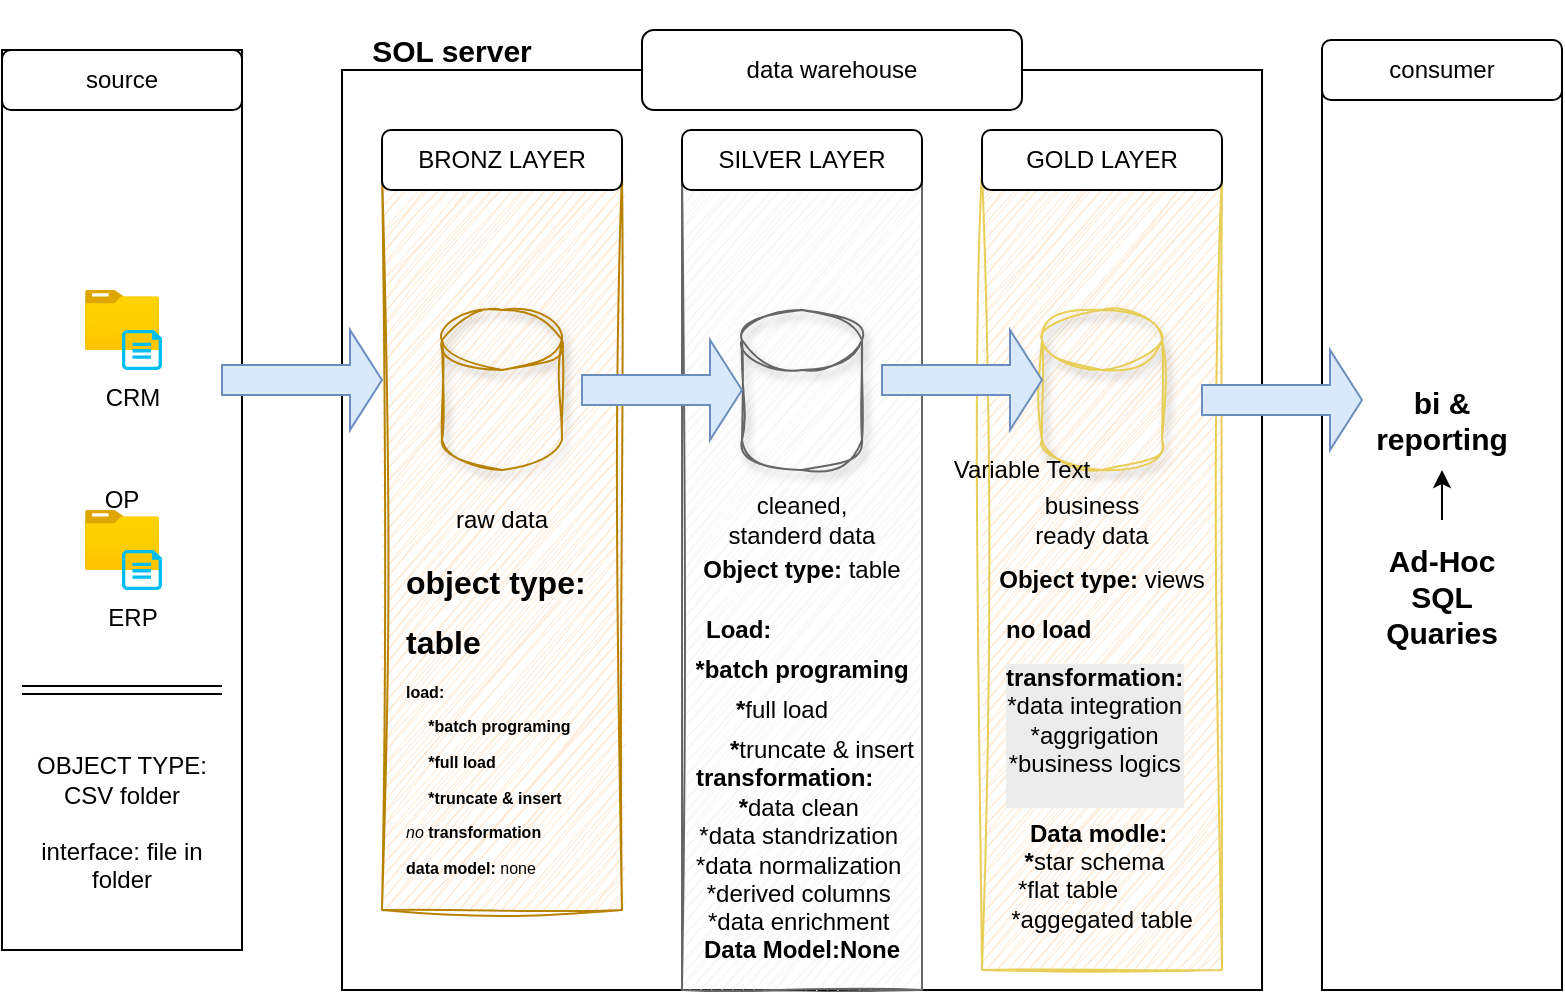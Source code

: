 <mxfile version="28.0.6" pages="4">
  <diagram name="Page-1" id="khLt4h_x_b4YZP1_3yRz">
    <mxGraphModel dx="1042" dy="626" grid="1" gridSize="10" guides="1" tooltips="1" connect="1" arrows="1" fold="1" page="1" pageScale="1" pageWidth="850" pageHeight="1100" math="0" shadow="0">
      <root>
        <mxCell id="0" />
        <mxCell id="1" parent="0" />
        <mxCell id="xlJZt9iA8LchDP0orwvZ-1" value="" style="whiteSpace=wrap;html=1;aspect=fixed;gradientColor=none;fillColor=none;" vertex="1" parent="1">
          <mxGeometry x="190" y="90" width="460" height="460" as="geometry" />
        </mxCell>
        <mxCell id="xlJZt9iA8LchDP0orwvZ-6" value="OP" style="rounded=0;whiteSpace=wrap;html=1;fillColor=none;movable=1;resizable=1;rotatable=1;deletable=1;editable=1;locked=0;connectable=1;" vertex="1" parent="1">
          <mxGeometry x="20" y="80" width="120" height="450" as="geometry" />
        </mxCell>
        <mxCell id="xlJZt9iA8LchDP0orwvZ-9" value="" style="rounded=0;whiteSpace=wrap;html=1;fillColor=none;" vertex="1" parent="1">
          <mxGeometry x="680" y="90" width="120" height="460" as="geometry" />
        </mxCell>
        <mxCell id="xlJZt9iA8LchDP0orwvZ-10" value="data warehouse" style="rounded=1;whiteSpace=wrap;html=1;" vertex="1" parent="1">
          <mxGeometry x="340" y="70" width="190" height="40" as="geometry" />
        </mxCell>
        <mxCell id="xlJZt9iA8LchDP0orwvZ-11" value="consumer" style="rounded=1;whiteSpace=wrap;html=1;" vertex="1" parent="1">
          <mxGeometry x="680" y="75" width="120" height="30" as="geometry" />
        </mxCell>
        <mxCell id="xlJZt9iA8LchDP0orwvZ-16" value="source" style="rounded=1;whiteSpace=wrap;html=1;" vertex="1" parent="1">
          <mxGeometry x="20" y="80" width="120" height="30" as="geometry" />
        </mxCell>
        <mxCell id="xlJZt9iA8LchDP0orwvZ-17" value="" style="image;aspect=fixed;html=1;points=[];align=center;fontSize=12;image=img/lib/azure2/general/Folder_Blank.svg;" vertex="1" parent="1">
          <mxGeometry x="61.52" y="200" width="36.96" height="30" as="geometry" />
        </mxCell>
        <mxCell id="xlJZt9iA8LchDP0orwvZ-18" value="CRM&amp;nbsp; &amp;nbsp;" style="verticalLabelPosition=bottom;html=1;verticalAlign=top;align=center;strokeColor=none;fillColor=#00BEF2;shape=mxgraph.azure.cloud_services_configuration_file;pointerEvents=1;" vertex="1" parent="1">
          <mxGeometry x="80" y="220" width="20" height="20" as="geometry" />
        </mxCell>
        <mxCell id="xlJZt9iA8LchDP0orwvZ-21" value="" style="image;aspect=fixed;html=1;points=[];align=center;fontSize=12;image=img/lib/azure2/general/Folder_Blank.svg;" vertex="1" parent="1">
          <mxGeometry x="61.52" y="310" width="36.96" height="30" as="geometry" />
        </mxCell>
        <mxCell id="xlJZt9iA8LchDP0orwvZ-22" value="ERP&amp;nbsp; &amp;nbsp;" style="verticalLabelPosition=bottom;html=1;verticalAlign=top;align=center;strokeColor=none;fillColor=#00BEF2;shape=mxgraph.azure.cloud_services_configuration_file;pointerEvents=1;" vertex="1" parent="1">
          <mxGeometry x="80" y="330" width="20" height="20" as="geometry" />
        </mxCell>
        <mxCell id="xlJZt9iA8LchDP0orwvZ-23" value="" style="rounded=0;whiteSpace=wrap;html=1;fillColor=#ffe6cc;strokeColor=#B68200;sketch=1;curveFitting=1;jiggle=2;" vertex="1" parent="1">
          <mxGeometry x="210" y="140" width="120" height="370" as="geometry" />
        </mxCell>
        <mxCell id="xlJZt9iA8LchDP0orwvZ-26" value="" style="rounded=0;whiteSpace=wrap;html=1;fillColor=#f5f5f5;fontColor=#333333;strokeColor=#666666;sketch=1;curveFitting=1;jiggle=2;" vertex="1" parent="1">
          <mxGeometry x="360" y="140" width="120" height="410" as="geometry" />
        </mxCell>
        <mxCell id="xlJZt9iA8LchDP0orwvZ-27" value="" style="rounded=0;whiteSpace=wrap;html=1;fillColor=#ffe6cc;strokeColor=#E7CE56;glass=0;sketch=1;curveFitting=1;jiggle=2;" vertex="1" parent="1">
          <mxGeometry x="510" y="140" width="120" height="400" as="geometry" />
        </mxCell>
        <mxCell id="xlJZt9iA8LchDP0orwvZ-28" value="BRONZ LAYER" style="rounded=1;whiteSpace=wrap;html=1;" vertex="1" parent="1">
          <mxGeometry x="210" y="120" width="120" height="30" as="geometry" />
        </mxCell>
        <mxCell id="xlJZt9iA8LchDP0orwvZ-29" value="SILVER LAYER" style="rounded=1;whiteSpace=wrap;html=1;" vertex="1" parent="1">
          <mxGeometry x="360" y="120" width="120" height="30" as="geometry" />
        </mxCell>
        <mxCell id="xlJZt9iA8LchDP0orwvZ-30" value="GOLD LAYER" style="rounded=1;whiteSpace=wrap;html=1;" vertex="1" parent="1">
          <mxGeometry x="510" y="120" width="120" height="30" as="geometry" />
        </mxCell>
        <mxCell id="xlJZt9iA8LchDP0orwvZ-32" value="" style="shape=link;html=1;rounded=0;" edge="1" parent="1">
          <mxGeometry width="100" relative="1" as="geometry">
            <mxPoint x="30" y="400" as="sourcePoint" />
            <mxPoint x="130" y="400" as="targetPoint" />
          </mxGeometry>
        </mxCell>
        <mxCell id="xlJZt9iA8LchDP0orwvZ-33" value="OBJECT TYPE: CSV folder" style="text;html=1;align=center;verticalAlign=middle;whiteSpace=wrap;rounded=0;" vertex="1" parent="1">
          <mxGeometry x="30" y="440" width="100" height="10" as="geometry" />
        </mxCell>
        <mxCell id="xlJZt9iA8LchDP0orwvZ-34" value="interface: file in folder&lt;div&gt;&lt;br&gt;&lt;/div&gt;" style="text;html=1;align=center;verticalAlign=middle;whiteSpace=wrap;rounded=0;" vertex="1" parent="1">
          <mxGeometry x="30" y="490" width="100" height="10" as="geometry" />
        </mxCell>
        <mxCell id="xlJZt9iA8LchDP0orwvZ-37" value="" style="shape=cylinder3;whiteSpace=wrap;html=1;boundedLbl=1;backgroundOutline=1;size=15;strokeColor=#E7CE56;shadow=1;fillColor=none;sketch=1;curveFitting=1;jiggle=2;" vertex="1" parent="1">
          <mxGeometry x="540" y="210" width="60" height="80" as="geometry" />
        </mxCell>
        <mxCell id="xlJZt9iA8LchDP0orwvZ-38" value="" style="shape=cylinder3;whiteSpace=wrap;html=1;boundedLbl=1;backgroundOutline=1;size=15;strokeColor=#666666;shadow=1;fillColor=none;sketch=1;curveFitting=1;jiggle=2;" vertex="1" parent="1">
          <mxGeometry x="390" y="210" width="60" height="80" as="geometry" />
        </mxCell>
        <mxCell id="xlJZt9iA8LchDP0orwvZ-39" value="" style="shape=cylinder3;whiteSpace=wrap;html=1;boundedLbl=1;backgroundOutline=1;size=15;strokeColor=#B68200;shadow=1;fillColor=none;sketch=1;curveFitting=1;jiggle=2;" vertex="1" parent="1">
          <mxGeometry x="240" y="210" width="60" height="80" as="geometry" />
        </mxCell>
        <mxCell id="xlJZt9iA8LchDP0orwvZ-46" value="" style="shape=singleArrow;whiteSpace=wrap;html=1;fillColor=#dae8fc;strokeColor=#6c8ebf;" vertex="1" parent="1">
          <mxGeometry x="130" y="220" width="80" height="50" as="geometry" />
        </mxCell>
        <mxCell id="xlJZt9iA8LchDP0orwvZ-47" value="" style="shape=singleArrow;whiteSpace=wrap;html=1;fillColor=#dae8fc;strokeColor=#6c8ebf;" vertex="1" parent="1">
          <mxGeometry x="460" y="220" width="80" height="50" as="geometry" />
        </mxCell>
        <mxCell id="xlJZt9iA8LchDP0orwvZ-48" value="" style="shape=singleArrow;whiteSpace=wrap;html=1;fillColor=#dae8fc;strokeColor=#6c8ebf;" vertex="1" parent="1">
          <mxGeometry x="310" y="225" width="80" height="50" as="geometry" />
        </mxCell>
        <mxCell id="xlJZt9iA8LchDP0orwvZ-49" value="raw data" style="text;html=1;align=center;verticalAlign=middle;whiteSpace=wrap;rounded=0;" vertex="1" parent="1">
          <mxGeometry x="240" y="300" width="60" height="30" as="geometry" />
        </mxCell>
        <mxCell id="xlJZt9iA8LchDP0orwvZ-50" value="cleaned, standerd data" style="text;html=1;align=center;verticalAlign=middle;whiteSpace=wrap;rounded=0;" vertex="1" parent="1">
          <mxGeometry x="380" y="300" width="80" height="30" as="geometry" />
        </mxCell>
        <mxCell id="xlJZt9iA8LchDP0orwvZ-51" value="business ready data" style="text;html=1;align=center;verticalAlign=middle;whiteSpace=wrap;rounded=0;" vertex="1" parent="1">
          <mxGeometry x="530" y="300" width="70" height="30" as="geometry" />
        </mxCell>
        <mxCell id="xlJZt9iA8LchDP0orwvZ-52" value="&lt;h1 style=&quot;margin-top: 0px;&quot;&gt;object type:&lt;/h1&gt;&lt;h1 style=&quot;margin-top: 0px;&quot;&gt;table&lt;/h1&gt;&lt;p&gt;&lt;b&gt;load:&lt;/b&gt;&lt;/p&gt;&lt;p&gt;&lt;b&gt;&amp;nbsp; &amp;nbsp; &amp;nbsp;*batch programing&lt;/b&gt;&lt;/p&gt;&lt;p&gt;&lt;b&gt;&amp;nbsp; &amp;nbsp; &amp;nbsp;*full load&lt;/b&gt;&lt;/p&gt;&lt;p&gt;&lt;b&gt;&amp;nbsp; &amp;nbsp; &amp;nbsp;*truncate &amp;amp; insert&lt;/b&gt;&lt;/p&gt;&lt;p&gt;&lt;i&gt;no &lt;/i&gt;&lt;b&gt;transformation&lt;/b&gt;&lt;/p&gt;&lt;p&gt;&lt;b&gt;data model:&lt;/b&gt;&amp;nbsp;none&lt;/p&gt;&lt;p&gt;&lt;br&gt;&lt;/p&gt;" style="text;html=1;whiteSpace=wrap;overflow=hidden;rounded=0;fontSize=8;" vertex="1" parent="1">
          <mxGeometry x="220" y="330" width="260" height="180" as="geometry" />
        </mxCell>
        <UserObject label="&lt;b&gt;Object type: &lt;/b&gt;table&lt;div&gt;&lt;br&gt;&lt;/div&gt;" placeholders="1" name="Variable" id="xlJZt9iA8LchDP0orwvZ-55">
          <mxCell style="text;html=1;strokeColor=none;fillColor=none;align=center;verticalAlign=middle;whiteSpace=wrap;overflow=hidden;" vertex="1" parent="1">
            <mxGeometry x="360" y="330" width="120" height="20" as="geometry" />
          </mxCell>
        </UserObject>
        <UserObject label="&lt;b&gt;Load:&lt;/b&gt;" placeholders="1" name="Variable" id="xlJZt9iA8LchDP0orwvZ-59">
          <mxCell style="text;html=1;strokeColor=none;fillColor=none;align=left;verticalAlign=middle;whiteSpace=wrap;overflow=hidden;" vertex="1" parent="1">
            <mxGeometry x="370" y="360" width="80" height="20" as="geometry" />
          </mxCell>
        </UserObject>
        <UserObject label="&lt;b&gt;*batch programing&lt;/b&gt;" placeholders="1" name="Variable" id="xlJZt9iA8LchDP0orwvZ-61">
          <mxCell style="text;html=1;strokeColor=none;fillColor=none;align=center;verticalAlign=middle;whiteSpace=wrap;overflow=hidden;" vertex="1" parent="1">
            <mxGeometry x="360" y="380" width="120" height="20" as="geometry" />
          </mxCell>
        </UserObject>
        <UserObject label="&lt;b&gt;*&lt;/b&gt;full load" placeholders="1" name="Variable" id="xlJZt9iA8LchDP0orwvZ-63">
          <mxCell style="text;html=1;strokeColor=none;fillColor=none;align=center;verticalAlign=middle;whiteSpace=wrap;overflow=hidden;" vertex="1" parent="1">
            <mxGeometry x="350" y="400" width="120" height="20" as="geometry" />
          </mxCell>
        </UserObject>
        <UserObject label="&lt;b&gt;*&lt;/b&gt;truncate &amp;amp; insert" placeholders="1" name="Variable" id="xlJZt9iA8LchDP0orwvZ-64">
          <mxCell style="text;html=1;strokeColor=none;fillColor=none;align=center;verticalAlign=middle;whiteSpace=wrap;overflow=hidden;" vertex="1" parent="1">
            <mxGeometry x="370" y="420" width="120" height="20" as="geometry" />
          </mxCell>
        </UserObject>
        <UserObject label="&lt;b&gt;transformation:&lt;/b&gt;&lt;div style=&quot;text-align: center;&quot;&gt;&lt;b&gt;*&lt;/b&gt;data clean&lt;/div&gt;&lt;div style=&quot;text-align: center;&quot;&gt;*data standrization&lt;/div&gt;&lt;div style=&quot;text-align: center;&quot;&gt;*data normalization&lt;/div&gt;&lt;div style=&quot;text-align: center;&quot;&gt;*derived columns&lt;/div&gt;&lt;div style=&quot;text-align: center;&quot;&gt;*data enrichment&lt;/div&gt;" placeholders="1" name="Variable" id="xlJZt9iA8LchDP0orwvZ-65">
          <mxCell style="text;html=1;strokeColor=none;fillColor=none;align=left;verticalAlign=middle;whiteSpace=wrap;overflow=hidden;" vertex="1" parent="1">
            <mxGeometry x="365" y="430" width="120" height="100" as="geometry" />
          </mxCell>
        </UserObject>
        <UserObject label="&lt;b&gt;Data Model:None&lt;/b&gt;" placeholders="1" name="Variable" id="xlJZt9iA8LchDP0orwvZ-67">
          <mxCell style="text;html=1;strokeColor=none;fillColor=none;align=center;verticalAlign=middle;whiteSpace=wrap;overflow=hidden;" vertex="1" parent="1">
            <mxGeometry x="360" y="520" width="120" height="20" as="geometry" />
          </mxCell>
        </UserObject>
        <UserObject label="&lt;b&gt;Object type: &lt;/b&gt;views&lt;div&gt;&lt;br&gt;&lt;/div&gt;" placeholders="1" name="Variable" id="xlJZt9iA8LchDP0orwvZ-68">
          <mxCell style="text;html=1;strokeColor=none;fillColor=none;align=center;verticalAlign=middle;whiteSpace=wrap;overflow=hidden;" vertex="1" parent="1">
            <mxGeometry x="510" y="335" width="120" height="20" as="geometry" />
          </mxCell>
        </UserObject>
        <UserObject label="&lt;b&gt;no load&lt;/b&gt;" placeholders="1" name="Variable" id="xlJZt9iA8LchDP0orwvZ-70">
          <mxCell style="text;html=1;strokeColor=none;fillColor=none;align=left;verticalAlign=middle;whiteSpace=wrap;overflow=hidden;" vertex="1" parent="1">
            <mxGeometry x="520" y="360" width="80" height="20" as="geometry" />
          </mxCell>
        </UserObject>
        <mxCell id="xlJZt9iA8LchDP0orwvZ-72" value="&lt;b style=&quot;forced-color-adjust: none; color: rgb(0, 0, 0); font-family: Helvetica; font-size: 12px; font-style: normal; font-variant-ligatures: normal; font-variant-caps: normal; letter-spacing: normal; orphans: 2; text-align: left; text-indent: 0px; text-transform: none; widows: 2; word-spacing: 0px; -webkit-text-stroke-width: 0px; white-space: normal; background-color: rgb(236, 236, 236); text-decoration-thickness: initial; text-decoration-style: initial; text-decoration-color: initial;&quot;&gt;transformation:&lt;/b&gt;&lt;div style=&quot;forced-color-adjust: none; color: rgb(0, 0, 0); font-family: Helvetica; font-size: 12px; font-style: normal; font-variant-ligatures: normal; font-variant-caps: normal; letter-spacing: normal; orphans: 2; text-indent: 0px; text-transform: none; widows: 2; word-spacing: 0px; -webkit-text-stroke-width: 0px; white-space: normal; background-color: rgb(236, 236, 236); text-decoration-thickness: initial; text-decoration-style: initial; text-decoration-color: initial; text-align: center;&quot;&gt;&lt;b style=&quot;font-weight: 400; forced-color-adjust: none;&quot;&gt;*&lt;/b&gt;&lt;span style=&quot;forced-color-adjust: none;&quot;&gt;data integration&lt;/span&gt;&lt;/div&gt;&lt;div style=&quot;forced-color-adjust: none; color: rgb(0, 0, 0); font-family: Helvetica; font-size: 12px; font-style: normal; font-variant-ligatures: normal; font-variant-caps: normal; font-weight: 400; letter-spacing: normal; orphans: 2; text-indent: 0px; text-transform: none; widows: 2; word-spacing: 0px; -webkit-text-stroke-width: 0px; white-space: normal; background-color: rgb(236, 236, 236); text-decoration-thickness: initial; text-decoration-style: initial; text-decoration-color: initial; text-align: center;&quot;&gt;*aggrigation&lt;/div&gt;&lt;div style=&quot;forced-color-adjust: none; color: rgb(0, 0, 0); font-family: Helvetica; font-size: 12px; font-style: normal; font-variant-ligatures: normal; font-variant-caps: normal; font-weight: 400; letter-spacing: normal; orphans: 2; text-indent: 0px; text-transform: none; widows: 2; word-spacing: 0px; -webkit-text-stroke-width: 0px; white-space: normal; background-color: rgb(236, 236, 236); text-decoration-thickness: initial; text-decoration-style: initial; text-decoration-color: initial; text-align: center;&quot;&gt;*business logics&lt;/div&gt;&lt;div style=&quot;forced-color-adjust: none; color: rgb(0, 0, 0); font-family: Helvetica; font-size: 12px; font-style: normal; font-variant-ligatures: normal; font-variant-caps: normal; font-weight: 400; letter-spacing: normal; orphans: 2; text-indent: 0px; text-transform: none; widows: 2; word-spacing: 0px; -webkit-text-stroke-width: 0px; white-space: normal; background-color: rgb(236, 236, 236); text-decoration-thickness: initial; text-decoration-style: initial; text-decoration-color: initial; text-align: center;&quot;&gt;&lt;br&gt;&lt;/div&gt;" style="text;whiteSpace=wrap;html=1;" vertex="1" parent="1">
          <mxGeometry x="520" y="380" width="140" height="110" as="geometry" />
        </mxCell>
        <UserObject label="&lt;b&gt;Data modle:&amp;nbsp;&lt;/b&gt;&lt;div&gt;&lt;div style=&quot;text-align: justify;&quot;&gt;&lt;b style=&quot;background-color: transparent; color: light-dark(rgb(0, 0, 0), rgb(255, 255, 255));&quot;&gt;&amp;nbsp; *&lt;/b&gt;&lt;span style=&quot;background-color: transparent; color: light-dark(rgb(0, 0, 0), rgb(255, 255, 255));&quot;&gt;star schema&lt;/span&gt;&lt;/div&gt;&lt;div style=&quot;text-align: justify;&quot;&gt;&amp;nbsp;*flat table&lt;/div&gt;&lt;div style=&quot;text-align: justify;&quot;&gt;*aggegated table&lt;/div&gt;&lt;div&gt;&lt;br&gt;&lt;/div&gt;&lt;/div&gt;" placeholders="1" name="Variable" id="xlJZt9iA8LchDP0orwvZ-74">
          <mxCell style="text;html=1;strokeColor=none;fillColor=none;align=center;verticalAlign=middle;whiteSpace=wrap;overflow=hidden;" vertex="1" parent="1">
            <mxGeometry x="510" y="460" width="120" height="80" as="geometry" />
          </mxCell>
        </UserObject>
        <UserObject label="bi &amp;amp; reporting" placeholders="1" name="Variable" id="xlJZt9iA8LchDP0orwvZ-75">
          <mxCell style="text;html=1;strokeColor=none;fillColor=none;align=center;verticalAlign=middle;whiteSpace=wrap;overflow=hidden;fontStyle=1;fontSize=15;" vertex="1" parent="1">
            <mxGeometry x="700" y="240" width="80" height="50" as="geometry" />
          </mxCell>
        </UserObject>
        <mxCell id="xlJZt9iA8LchDP0orwvZ-79" value="" style="edgeStyle=orthogonalEdgeStyle;rounded=0;orthogonalLoop=1;jettySize=auto;html=1;" edge="1" parent="1" source="xlJZt9iA8LchDP0orwvZ-76" target="xlJZt9iA8LchDP0orwvZ-75">
          <mxGeometry relative="1" as="geometry" />
        </mxCell>
        <UserObject label="Ad-Hoc&lt;div&gt;SQL Quaries&lt;/div&gt;" placeholders="1" name="Variable" id="xlJZt9iA8LchDP0orwvZ-76">
          <mxCell style="text;html=1;strokeColor=none;fillColor=none;align=center;verticalAlign=middle;whiteSpace=wrap;overflow=hidden;fontStyle=1;fontSize=15;" vertex="1" parent="1">
            <mxGeometry x="700" y="315" width="80" height="75" as="geometry" />
          </mxCell>
        </UserObject>
        <mxCell id="xlJZt9iA8LchDP0orwvZ-77" value="" style="shape=singleArrow;whiteSpace=wrap;html=1;fillColor=#dae8fc;strokeColor=#6c8ebf;" vertex="1" parent="1">
          <mxGeometry x="620" y="230" width="80" height="50" as="geometry" />
        </mxCell>
        <UserObject label="%name% Text" placeholders="1" name="Variable" id="xlJZt9iA8LchDP0orwvZ-78">
          <mxCell style="text;html=1;strokeColor=none;fillColor=none;align=center;verticalAlign=middle;whiteSpace=wrap;overflow=hidden;" vertex="1" parent="1">
            <mxGeometry x="490" y="280" width="80" height="20" as="geometry" />
          </mxCell>
        </UserObject>
        <UserObject label="SOL server" placeholders="1" name="Variable" id="xlJZt9iA8LchDP0orwvZ-80">
          <mxCell style="text;html=1;strokeColor=none;fillColor=none;align=center;verticalAlign=middle;whiteSpace=wrap;overflow=hidden;fontStyle=1;fontSize=15;" vertex="1" parent="1">
            <mxGeometry x="190" y="55" width="110" height="50" as="geometry" />
          </mxCell>
        </UserObject>
      </root>
    </mxGraphModel>
  </diagram>
  <diagram id="TAXxeQI4tKu2KWyVLrTG" name="Page-2">
    <mxGraphModel dx="1303" dy="783" grid="1" gridSize="10" guides="1" tooltips="1" connect="1" arrows="1" fold="1" page="1" pageScale="1" pageWidth="850" pageHeight="1100" math="0" shadow="0">
      <root>
        <mxCell id="0" />
        <mxCell id="1" parent="0" />
        <mxCell id="5pjdmUuAzKBm_1oU-SuJ-124" value="OP" style="rounded=0;whiteSpace=wrap;html=1;fillColor=none;movable=1;resizable=1;rotatable=1;deletable=1;editable=1;locked=0;connectable=1;" vertex="1" parent="1">
          <mxGeometry x="130" y="230" width="120" height="450" as="geometry" />
        </mxCell>
        <mxCell id="5pjdmUuAzKBm_1oU-SuJ-125" value="source" style="rounded=1;whiteSpace=wrap;html=1;" vertex="1" parent="1">
          <mxGeometry x="130" y="230" width="120" height="30" as="geometry" />
        </mxCell>
        <mxCell id="5pjdmUuAzKBm_1oU-SuJ-126" value="" style="image;aspect=fixed;html=1;points=[];align=center;fontSize=12;image=img/lib/azure2/general/Folder_Blank.svg;" vertex="1" parent="1">
          <mxGeometry x="171.52" y="350" width="36.96" height="30" as="geometry" />
        </mxCell>
        <mxCell id="5pjdmUuAzKBm_1oU-SuJ-127" style="edgeStyle=orthogonalEdgeStyle;rounded=0;orthogonalLoop=1;jettySize=auto;html=1;exitX=0.9;exitY=0.1;exitDx=0;exitDy=0;exitPerimeter=0;entryX=0;entryY=0.75;entryDx=0;entryDy=0;" edge="1" parent="1" source="5pjdmUuAzKBm_1oU-SuJ-130" target="5pjdmUuAzKBm_1oU-SuJ-146">
          <mxGeometry relative="1" as="geometry" />
        </mxCell>
        <mxCell id="5pjdmUuAzKBm_1oU-SuJ-128" style="edgeStyle=orthogonalEdgeStyle;rounded=0;orthogonalLoop=1;jettySize=auto;html=1;exitX=0.9;exitY=0.1;exitDx=0;exitDy=0;exitPerimeter=0;entryX=0;entryY=0.5;entryDx=0;entryDy=0;" edge="1" parent="1" source="5pjdmUuAzKBm_1oU-SuJ-130" target="5pjdmUuAzKBm_1oU-SuJ-148">
          <mxGeometry relative="1" as="geometry" />
        </mxCell>
        <mxCell id="5pjdmUuAzKBm_1oU-SuJ-129" style="edgeStyle=orthogonalEdgeStyle;rounded=0;orthogonalLoop=1;jettySize=auto;html=1;exitX=0.9;exitY=0.1;exitDx=0;exitDy=0;exitPerimeter=0;" edge="1" parent="1" source="5pjdmUuAzKBm_1oU-SuJ-130" target="5pjdmUuAzKBm_1oU-SuJ-149">
          <mxGeometry relative="1" as="geometry" />
        </mxCell>
        <mxCell id="5pjdmUuAzKBm_1oU-SuJ-130" value="CRM&amp;nbsp; &amp;nbsp;" style="verticalLabelPosition=bottom;html=1;verticalAlign=top;align=center;strokeColor=none;fillColor=#00BEF2;shape=mxgraph.azure.cloud_services_configuration_file;pointerEvents=1;" vertex="1" parent="1">
          <mxGeometry x="190" y="370" width="20" height="20" as="geometry" />
        </mxCell>
        <mxCell id="5pjdmUuAzKBm_1oU-SuJ-131" value="" style="image;aspect=fixed;html=1;points=[];align=center;fontSize=12;image=img/lib/azure2/general/Folder_Blank.svg;" vertex="1" parent="1">
          <mxGeometry x="171.52" y="460" width="36.96" height="30" as="geometry" />
        </mxCell>
        <mxCell id="5pjdmUuAzKBm_1oU-SuJ-132" style="edgeStyle=orthogonalEdgeStyle;rounded=0;orthogonalLoop=1;jettySize=auto;html=1;exitX=1;exitY=0.5;exitDx=0;exitDy=0;exitPerimeter=0;" edge="1" parent="1" source="5pjdmUuAzKBm_1oU-SuJ-134" target="5pjdmUuAzKBm_1oU-SuJ-152">
          <mxGeometry relative="1" as="geometry" />
        </mxCell>
        <mxCell id="5pjdmUuAzKBm_1oU-SuJ-133" style="edgeStyle=orthogonalEdgeStyle;rounded=0;orthogonalLoop=1;jettySize=auto;html=1;exitX=1;exitY=0.5;exitDx=0;exitDy=0;exitPerimeter=0;entryX=0;entryY=0.75;entryDx=0;entryDy=0;" edge="1" parent="1" source="5pjdmUuAzKBm_1oU-SuJ-134" target="5pjdmUuAzKBm_1oU-SuJ-154">
          <mxGeometry relative="1" as="geometry" />
        </mxCell>
        <mxCell id="ZoypnU5FYQgUDDnxhe6U-1" style="edgeStyle=orthogonalEdgeStyle;rounded=0;orthogonalLoop=1;jettySize=auto;html=1;exitX=1;exitY=0.5;exitDx=0;exitDy=0;exitPerimeter=0;entryX=0;entryY=0.5;entryDx=0;entryDy=0;" edge="1" parent="1" source="5pjdmUuAzKBm_1oU-SuJ-134" target="5pjdmUuAzKBm_1oU-SuJ-151">
          <mxGeometry relative="1" as="geometry" />
        </mxCell>
        <mxCell id="5pjdmUuAzKBm_1oU-SuJ-134" value="ERP&amp;nbsp; &amp;nbsp;" style="verticalLabelPosition=bottom;html=1;verticalAlign=top;align=center;strokeColor=none;fillColor=#00BEF2;shape=mxgraph.azure.cloud_services_configuration_file;pointerEvents=1;" vertex="1" parent="1">
          <mxGeometry x="190" y="480" width="20" height="20" as="geometry" />
        </mxCell>
        <mxCell id="5pjdmUuAzKBm_1oU-SuJ-135" value="" style="shape=link;html=1;rounded=0;" edge="1" parent="1">
          <mxGeometry width="100" relative="1" as="geometry">
            <mxPoint x="140" y="550" as="sourcePoint" />
            <mxPoint x="240" y="550" as="targetPoint" />
          </mxGeometry>
        </mxCell>
        <mxCell id="5pjdmUuAzKBm_1oU-SuJ-136" value="OBJECT TYPE: CSV folder" style="text;html=1;align=center;verticalAlign=middle;whiteSpace=wrap;rounded=0;" vertex="1" parent="1">
          <mxGeometry x="140" y="590" width="100" height="10" as="geometry" />
        </mxCell>
        <mxCell id="5pjdmUuAzKBm_1oU-SuJ-137" value="interface: file in folder&lt;div&gt;&lt;br&gt;&lt;/div&gt;" style="text;html=1;align=center;verticalAlign=middle;whiteSpace=wrap;rounded=0;" vertex="1" parent="1">
          <mxGeometry x="140" y="640" width="100" height="10" as="geometry" />
        </mxCell>
        <mxCell id="5pjdmUuAzKBm_1oU-SuJ-138" value="" style="rounded=0;whiteSpace=wrap;html=1;fillColor=none;movable=1;resizable=1;rotatable=1;deletable=1;editable=1;locked=0;connectable=1;" vertex="1" parent="1">
          <mxGeometry x="300" y="230" width="120" height="450" as="geometry" />
        </mxCell>
        <mxCell id="5pjdmUuAzKBm_1oU-SuJ-139" value="" style="rounded=0;whiteSpace=wrap;html=1;fillColor=none;movable=1;resizable=1;rotatable=1;deletable=1;editable=1;locked=0;connectable=1;" vertex="1" parent="1">
          <mxGeometry x="619" y="230" width="120" height="450" as="geometry" />
        </mxCell>
        <mxCell id="5pjdmUuAzKBm_1oU-SuJ-140" value="" style="rounded=0;whiteSpace=wrap;html=1;fillColor=none;movable=1;resizable=1;rotatable=1;deletable=1;editable=1;locked=0;connectable=1;" vertex="1" parent="1">
          <mxGeometry x="455" y="230" width="120" height="450" as="geometry" />
        </mxCell>
        <UserObject label="BRONZE LAYER" placeholders="1" name="Variable" id="5pjdmUuAzKBm_1oU-SuJ-141">
          <mxCell style="text;html=1;strokeColor=none;fillColor=none;align=center;verticalAlign=middle;whiteSpace=wrap;overflow=hidden;fontColor=default;fontStyle=1;labelBackgroundColor=#B68200;" vertex="1" parent="1">
            <mxGeometry x="310" y="220" width="100" height="20" as="geometry" />
          </mxCell>
        </UserObject>
        <UserObject label="&lt;b&gt;DATA FLOW DIGRAM&lt;/b&gt;" placeholders="1" name="Variable" id="5pjdmUuAzKBm_1oU-SuJ-142">
          <mxCell style="text;html=1;strokeColor=none;fillColor=none;align=center;verticalAlign=middle;whiteSpace=wrap;overflow=hidden;" vertex="1" parent="1">
            <mxGeometry x="130" y="180" width="80" height="20" as="geometry" />
          </mxCell>
        </UserObject>
        <UserObject label="&lt;span style=&quot;background-color: rgb(231, 231, 231);&quot;&gt;SILVERLAYER&lt;/span&gt;" placeholders="1" name="Variable" id="5pjdmUuAzKBm_1oU-SuJ-143">
          <mxCell style="text;html=1;strokeColor=none;fillColor=none;align=center;verticalAlign=middle;whiteSpace=wrap;overflow=hidden;fontColor=default;fontStyle=1;labelBackgroundColor=#B68200;" vertex="1" parent="1">
            <mxGeometry x="460" y="220" width="100" height="20" as="geometry" />
          </mxCell>
        </UserObject>
        <UserObject label="GOLD" placeholders="1" name="Variable" id="5pjdmUuAzKBm_1oU-SuJ-144">
          <mxCell style="text;html=1;strokeColor=none;fillColor=none;align=center;verticalAlign=middle;whiteSpace=wrap;overflow=hidden;fontColor=default;fontStyle=1;labelBackgroundColor=#E7CE56;" vertex="1" parent="1">
            <mxGeometry x="630" y="220" width="100" height="20" as="geometry" />
          </mxCell>
        </UserObject>
        <mxCell id="5pjdmUuAzKBm_1oU-SuJ-145" style="edgeStyle=orthogonalEdgeStyle;rounded=0;orthogonalLoop=1;jettySize=auto;html=1;exitX=1;exitY=0.5;exitDx=0;exitDy=0;" edge="1" parent="1" source="5pjdmUuAzKBm_1oU-SuJ-146" target="5pjdmUuAzKBm_1oU-SuJ-157">
          <mxGeometry relative="1" as="geometry" />
        </mxCell>
        <UserObject label="crm_sales_details" placeholders="1" name="Variable" id="5pjdmUuAzKBm_1oU-SuJ-146">
          <mxCell style="text;html=1;strokeColor=none;fillColor=none;align=center;verticalAlign=middle;whiteSpace=wrap;overflow=hidden;fontColor=default;fontStyle=1;labelBackgroundColor=#B68200;" vertex="1" parent="1">
            <mxGeometry x="325" y="290" width="110" height="20" as="geometry" />
          </mxCell>
        </UserObject>
        <mxCell id="5pjdmUuAzKBm_1oU-SuJ-147" style="edgeStyle=orthogonalEdgeStyle;rounded=0;orthogonalLoop=1;jettySize=auto;html=1;exitX=1;exitY=0.5;exitDx=0;exitDy=0;" edge="1" parent="1" source="5pjdmUuAzKBm_1oU-SuJ-148" target="5pjdmUuAzKBm_1oU-SuJ-159">
          <mxGeometry relative="1" as="geometry" />
        </mxCell>
        <UserObject label="crm_cust_info" placeholders="1" name="Variable" id="5pjdmUuAzKBm_1oU-SuJ-148">
          <mxCell style="text;html=1;strokeColor=none;fillColor=none;align=center;verticalAlign=middle;whiteSpace=wrap;overflow=hidden;fontColor=default;fontStyle=1;labelBackgroundColor=#B68200;" vertex="1" parent="1">
            <mxGeometry x="325" y="330" width="80" height="20" as="geometry" />
          </mxCell>
        </UserObject>
        <UserObject label="crm_prd_info" placeholders="1" name="Variable" id="5pjdmUuAzKBm_1oU-SuJ-149">
          <mxCell style="text;html=1;strokeColor=none;fillColor=none;align=center;verticalAlign=middle;whiteSpace=wrap;overflow=hidden;fontColor=default;fontStyle=1;labelBackgroundColor=#B68200;" vertex="1" parent="1">
            <mxGeometry x="325" y="370" width="70" height="20" as="geometry" />
          </mxCell>
        </UserObject>
        <mxCell id="5pjdmUuAzKBm_1oU-SuJ-150" style="edgeStyle=orthogonalEdgeStyle;rounded=0;orthogonalLoop=1;jettySize=auto;html=1;exitX=1;exitY=0.5;exitDx=0;exitDy=0;" edge="1" parent="1" source="5pjdmUuAzKBm_1oU-SuJ-151" target="5pjdmUuAzKBm_1oU-SuJ-161">
          <mxGeometry relative="1" as="geometry" />
        </mxCell>
        <UserObject label="erp_cust_az12" placeholders="1" name="Variable" id="5pjdmUuAzKBm_1oU-SuJ-151">
          <mxCell style="text;html=1;strokeColor=none;fillColor=none;align=center;verticalAlign=middle;whiteSpace=wrap;overflow=hidden;fontColor=default;fontStyle=1;labelBackgroundColor=#B68200;" vertex="1" parent="1">
            <mxGeometry x="320" y="440" width="80" height="20" as="geometry" />
          </mxCell>
        </UserObject>
        <UserObject label="erp_loc_a101" placeholders="1" name="Variable" id="5pjdmUuAzKBm_1oU-SuJ-152">
          <mxCell style="text;html=1;strokeColor=none;fillColor=none;align=center;verticalAlign=middle;whiteSpace=wrap;overflow=hidden;fontColor=default;fontStyle=1;labelBackgroundColor=#B68200;" vertex="1" parent="1">
            <mxGeometry x="310" y="490" width="90" height="20" as="geometry" />
          </mxCell>
        </UserObject>
        <mxCell id="5pjdmUuAzKBm_1oU-SuJ-153" style="edgeStyle=orthogonalEdgeStyle;rounded=0;orthogonalLoop=1;jettySize=auto;html=1;exitX=1;exitY=0.5;exitDx=0;exitDy=0;" edge="1" parent="1" source="5pjdmUuAzKBm_1oU-SuJ-154" target="5pjdmUuAzKBm_1oU-SuJ-165">
          <mxGeometry relative="1" as="geometry" />
        </mxCell>
        <UserObject label="erp_px_cat_g1v2" placeholders="1" name="Variable" id="5pjdmUuAzKBm_1oU-SuJ-154">
          <mxCell style="text;html=1;strokeColor=none;fillColor=none;align=center;verticalAlign=middle;whiteSpace=wrap;overflow=hidden;fontColor=default;fontStyle=1;labelBackgroundColor=#B68200;" vertex="1" parent="1">
            <mxGeometry x="310" y="540" width="90" height="20" as="geometry" />
          </mxCell>
        </UserObject>
        <mxCell id="5pjdmUuAzKBm_1oU-SuJ-155" style="edgeStyle=orthogonalEdgeStyle;rounded=0;orthogonalLoop=1;jettySize=auto;html=1;exitX=0.9;exitY=0.1;exitDx=0;exitDy=0;exitPerimeter=0;entryX=0.167;entryY=0.16;entryDx=0;entryDy=0;entryPerimeter=0;" edge="1" parent="1" source="5pjdmUuAzKBm_1oU-SuJ-134" target="5pjdmUuAzKBm_1oU-SuJ-151">
          <mxGeometry relative="1" as="geometry" />
        </mxCell>
        <mxCell id="5pjdmUuAzKBm_1oU-SuJ-156" style="edgeStyle=orthogonalEdgeStyle;rounded=0;orthogonalLoop=1;jettySize=auto;html=1;exitX=1;exitY=0.5;exitDx=0;exitDy=0;entryX=0;entryY=0.5;entryDx=0;entryDy=0;" edge="1" parent="1" source="5pjdmUuAzKBm_1oU-SuJ-157" target="5pjdmUuAzKBm_1oU-SuJ-168">
          <mxGeometry relative="1" as="geometry" />
        </mxCell>
        <UserObject label="crm_sales_details" placeholders="1" name="Variable" id="5pjdmUuAzKBm_1oU-SuJ-157">
          <mxCell style="text;html=1;strokeColor=none;fillColor=none;align=center;verticalAlign=middle;whiteSpace=wrap;overflow=hidden;fontColor=default;fontStyle=1;labelBackgroundColor=#B68200;" vertex="1" parent="1">
            <mxGeometry x="450" y="290" width="120" height="20" as="geometry" />
          </mxCell>
        </UserObject>
        <mxCell id="5pjdmUuAzKBm_1oU-SuJ-158" style="edgeStyle=orthogonalEdgeStyle;rounded=0;orthogonalLoop=1;jettySize=auto;html=1;exitX=1;exitY=0.75;exitDx=0;exitDy=0;entryX=0.25;entryY=0;entryDx=0;entryDy=0;" edge="1" parent="1" source="5pjdmUuAzKBm_1oU-SuJ-159" target="5pjdmUuAzKBm_1oU-SuJ-169">
          <mxGeometry relative="1" as="geometry" />
        </mxCell>
        <UserObject label="crm_cust_info" placeholders="1" name="Variable" id="5pjdmUuAzKBm_1oU-SuJ-159">
          <mxCell style="text;html=1;strokeColor=none;fillColor=none;align=center;verticalAlign=middle;whiteSpace=wrap;overflow=hidden;fontColor=default;fontStyle=1;labelBackgroundColor=#B68200;" vertex="1" parent="1">
            <mxGeometry x="460" y="330" width="90" height="20" as="geometry" />
          </mxCell>
        </UserObject>
        <UserObject label="crm_prd_info" placeholders="1" name="Variable" id="5pjdmUuAzKBm_1oU-SuJ-160">
          <mxCell style="text;html=1;strokeColor=none;fillColor=none;align=center;verticalAlign=middle;whiteSpace=wrap;overflow=hidden;fontColor=default;fontStyle=1;labelBackgroundColor=#B68200;" vertex="1" parent="1">
            <mxGeometry x="470" y="370" width="80" height="20" as="geometry" />
          </mxCell>
        </UserObject>
        <UserObject label="erp_cust_az12" placeholders="1" name="Variable" id="5pjdmUuAzKBm_1oU-SuJ-161">
          <mxCell style="text;html=1;strokeColor=none;fillColor=none;align=center;verticalAlign=middle;whiteSpace=wrap;overflow=hidden;fontColor=default;fontStyle=1;labelBackgroundColor=#B68200;" vertex="1" parent="1">
            <mxGeometry x="470" y="460" width="90" height="20" as="geometry" />
          </mxCell>
        </UserObject>
        <mxCell id="5pjdmUuAzKBm_1oU-SuJ-162" style="edgeStyle=orthogonalEdgeStyle;rounded=0;orthogonalLoop=1;jettySize=auto;html=1;exitX=1;exitY=0.75;exitDx=0;exitDy=0;entryX=0;entryY=0.5;entryDx=0;entryDy=0;" edge="1" parent="1" source="5pjdmUuAzKBm_1oU-SuJ-163" target="5pjdmUuAzKBm_1oU-SuJ-169">
          <mxGeometry relative="1" as="geometry" />
        </mxCell>
        <UserObject label="erp_loc_a101" placeholders="1" name="Variable" id="5pjdmUuAzKBm_1oU-SuJ-163">
          <mxCell style="text;html=1;strokeColor=none;fillColor=none;align=center;verticalAlign=middle;whiteSpace=wrap;overflow=hidden;fontColor=default;fontStyle=1;labelBackgroundColor=#B68200;" vertex="1" parent="1">
            <mxGeometry x="475" y="510" width="80" height="20" as="geometry" />
          </mxCell>
        </UserObject>
        <mxCell id="5pjdmUuAzKBm_1oU-SuJ-164" style="edgeStyle=orthogonalEdgeStyle;rounded=0;orthogonalLoop=1;jettySize=auto;html=1;exitX=1;exitY=0.5;exitDx=0;exitDy=0;entryX=0.5;entryY=1;entryDx=0;entryDy=0;" edge="1" parent="1" source="5pjdmUuAzKBm_1oU-SuJ-165" target="5pjdmUuAzKBm_1oU-SuJ-170">
          <mxGeometry relative="1" as="geometry" />
        </mxCell>
        <UserObject label="erp_px_cat_g1v2" placeholders="1" name="Variable" id="5pjdmUuAzKBm_1oU-SuJ-165">
          <mxCell style="text;html=1;strokeColor=none;fillColor=none;align=center;verticalAlign=middle;whiteSpace=wrap;overflow=hidden;fontColor=default;fontStyle=1;labelBackgroundColor=#B68200;" vertex="1" parent="1">
            <mxGeometry x="470" y="560" width="95" height="20" as="geometry" />
          </mxCell>
        </UserObject>
        <mxCell id="5pjdmUuAzKBm_1oU-SuJ-166" style="edgeStyle=orthogonalEdgeStyle;rounded=0;orthogonalLoop=1;jettySize=auto;html=1;exitX=1;exitY=0.5;exitDx=0;exitDy=0;entryX=0.083;entryY=0.5;entryDx=0;entryDy=0;entryPerimeter=0;" edge="1" parent="1" source="5pjdmUuAzKBm_1oU-SuJ-149" target="5pjdmUuAzKBm_1oU-SuJ-160">
          <mxGeometry relative="1" as="geometry" />
        </mxCell>
        <mxCell id="5pjdmUuAzKBm_1oU-SuJ-167" style="edgeStyle=orthogonalEdgeStyle;rounded=0;orthogonalLoop=1;jettySize=auto;html=1;exitX=1;exitY=0.25;exitDx=0;exitDy=0;entryX=0.17;entryY=0.22;entryDx=0;entryDy=0;entryPerimeter=0;" edge="1" parent="1" source="5pjdmUuAzKBm_1oU-SuJ-152" target="5pjdmUuAzKBm_1oU-SuJ-163">
          <mxGeometry relative="1" as="geometry" />
        </mxCell>
        <UserObject label="fact_sales" placeholders="1" name="Variable" id="5pjdmUuAzKBm_1oU-SuJ-168">
          <mxCell style="text;html=1;strokeColor=none;fillColor=none;align=center;verticalAlign=middle;whiteSpace=wrap;overflow=hidden;fontColor=default;fontStyle=1;labelBackgroundColor=#E7CE56;" vertex="1" parent="1">
            <mxGeometry x="649" y="290" width="60" height="20" as="geometry" />
          </mxCell>
        </UserObject>
        <UserObject label="dim_customers" placeholders="1" name="Variable" id="5pjdmUuAzKBm_1oU-SuJ-169">
          <mxCell style="text;html=1;strokeColor=none;fillColor=none;align=center;verticalAlign=middle;whiteSpace=wrap;overflow=hidden;fontColor=default;fontStyle=1;labelBackgroundColor=#E7CE56;" vertex="1" parent="1">
            <mxGeometry x="629" y="420" width="100" height="20" as="geometry" />
          </mxCell>
        </UserObject>
        <UserObject label="dim_products" placeholders="1" name="Variable" id="5pjdmUuAzKBm_1oU-SuJ-170">
          <mxCell style="text;html=1;strokeColor=none;fillColor=none;align=center;verticalAlign=middle;whiteSpace=wrap;overflow=hidden;fontColor=default;fontStyle=1;labelBackgroundColor=#E7CE56;" vertex="1" parent="1">
            <mxGeometry x="639" y="510" width="80" height="20" as="geometry" />
          </mxCell>
        </UserObject>
        <mxCell id="5pjdmUuAzKBm_1oU-SuJ-171" style="edgeStyle=orthogonalEdgeStyle;rounded=0;orthogonalLoop=1;jettySize=auto;html=1;exitX=1;exitY=0.75;exitDx=0;exitDy=0;entryX=0.072;entryY=0.96;entryDx=0;entryDy=0;entryPerimeter=0;" edge="1" parent="1" source="5pjdmUuAzKBm_1oU-SuJ-161" target="5pjdmUuAzKBm_1oU-SuJ-169">
          <mxGeometry relative="1" as="geometry" />
        </mxCell>
        <mxCell id="5pjdmUuAzKBm_1oU-SuJ-172" style="edgeStyle=orthogonalEdgeStyle;rounded=0;orthogonalLoop=1;jettySize=auto;html=1;exitX=1;exitY=0.5;exitDx=0;exitDy=0;entryX=0.092;entryY=0.644;entryDx=0;entryDy=0;entryPerimeter=0;" edge="1" parent="1" source="5pjdmUuAzKBm_1oU-SuJ-160" target="5pjdmUuAzKBm_1oU-SuJ-139">
          <mxGeometry relative="1" as="geometry" />
        </mxCell>
      </root>
    </mxGraphModel>
  </diagram>
  <diagram id="JBmJu8C6YGSzIidacDnB" name="Page-3">
    <mxGraphModel dx="1028" dy="611" grid="1" gridSize="10" guides="1" tooltips="1" connect="1" arrows="1" fold="1" page="1" pageScale="1" pageWidth="850" pageHeight="1100" math="0" shadow="0">
      <root>
        <mxCell id="0" />
        <mxCell id="1" parent="0" />
        <mxCell id="4G85nuOJyNE3FMmWsJkW-1" value="&lt;b&gt;&lt;font style=&quot;font-size: 17px;&quot;&gt;data integration&amp;nbsp;&amp;nbsp;&lt;/font&gt;&lt;/b&gt;" style="text;html=1;align=center;verticalAlign=middle;whiteSpace=wrap;rounded=0;rotation=0;" vertex="1" parent="1">
          <mxGeometry x="80" y="90" width="160" height="30" as="geometry" />
        </mxCell>
        <mxCell id="4G85nuOJyNE3FMmWsJkW-2" value="crm_cust_info" style="swimlane;fontStyle=0;childLayout=stackLayout;horizontal=1;startSize=30;horizontalStack=0;resizeParent=1;resizeParentMax=0;resizeLast=0;collapsible=1;marginBottom=0;whiteSpace=wrap;html=1;fillColor=#dae8fc;strokeColor=#6c8ebf;" vertex="1" parent="1">
          <mxGeometry x="365" y="380" width="140" height="90" as="geometry" />
        </mxCell>
        <mxCell id="4G85nuOJyNE3FMmWsJkW-3" value="cst_id" style="text;strokeColor=none;fillColor=none;align=left;verticalAlign=middle;spacingLeft=4;spacingRight=4;overflow=hidden;points=[[0,0.5],[1,0.5]];portConstraint=eastwest;rotatable=0;whiteSpace=wrap;html=1;" vertex="1" parent="4G85nuOJyNE3FMmWsJkW-2">
          <mxGeometry y="30" width="140" height="30" as="geometry" />
        </mxCell>
        <mxCell id="4G85nuOJyNE3FMmWsJkW-26" value="cst_key" style="text;strokeColor=none;fillColor=none;align=left;verticalAlign=middle;spacingLeft=4;spacingRight=4;overflow=hidden;points=[[0,0.5],[1,0.5]];portConstraint=eastwest;rotatable=0;whiteSpace=wrap;html=1;" vertex="1" parent="4G85nuOJyNE3FMmWsJkW-2">
          <mxGeometry y="60" width="140" height="30" as="geometry" />
        </mxCell>
        <mxCell id="4G85nuOJyNE3FMmWsJkW-7" value="&lt;b&gt;&lt;font style=&quot;font-size: 14px;&quot;&gt;customer information&lt;/font&gt;&lt;/b&gt;" style="text;html=1;align=center;verticalAlign=middle;whiteSpace=wrap;rounded=0;" vertex="1" parent="1">
          <mxGeometry x="365" y="350" width="160" height="30" as="geometry" />
        </mxCell>
        <mxCell id="4G85nuOJyNE3FMmWsJkW-8" value="crm_prd_info" style="swimlane;fontStyle=0;childLayout=stackLayout;horizontal=1;startSize=30;horizontalStack=0;resizeParent=1;resizeParentMax=0;resizeLast=0;collapsible=1;marginBottom=0;whiteSpace=wrap;html=1;fillColor=#dae8fc;strokeColor=#6c8ebf;" vertex="1" parent="1">
          <mxGeometry x="365" y="270" width="140" height="60" as="geometry" />
        </mxCell>
        <mxCell id="4G85nuOJyNE3FMmWsJkW-9" value="pro_key" style="text;strokeColor=none;fillColor=none;align=left;verticalAlign=middle;spacingLeft=4;spacingRight=4;overflow=hidden;points=[[0,0.5],[1,0.5]];portConstraint=eastwest;rotatable=0;whiteSpace=wrap;html=1;" vertex="1" parent="4G85nuOJyNE3FMmWsJkW-8">
          <mxGeometry y="30" width="140" height="30" as="geometry" />
        </mxCell>
        <mxCell id="4G85nuOJyNE3FMmWsJkW-10" value="&lt;span style=&quot;font-size: 14px;&quot;&gt;&lt;b&gt;&amp;nbsp;current &amp;amp; histry product information&lt;/b&gt;&lt;/span&gt;" style="text;html=1;align=center;verticalAlign=middle;whiteSpace=wrap;rounded=0;" vertex="1" parent="1">
          <mxGeometry x="340" y="240" width="285" height="30" as="geometry" />
        </mxCell>
        <mxCell id="4G85nuOJyNE3FMmWsJkW-22" style="edgeStyle=orthogonalEdgeStyle;rounded=0;orthogonalLoop=1;jettySize=auto;html=1;exitX=1;exitY=0.25;exitDx=0;exitDy=0;" edge="1" parent="1" source="4G85nuOJyNE3FMmWsJkW-17" target="4G85nuOJyNE3FMmWsJkW-3">
          <mxGeometry relative="1" as="geometry">
            <Array as="points">
              <mxPoint x="260" y="345" />
              <mxPoint x="313" y="345" />
              <mxPoint x="313" y="425" />
            </Array>
          </mxGeometry>
        </mxCell>
        <mxCell id="4G85nuOJyNE3FMmWsJkW-24" style="edgeStyle=orthogonalEdgeStyle;rounded=0;orthogonalLoop=1;jettySize=auto;html=1;exitX=1;exitY=0.25;exitDx=0;exitDy=0;entryX=0;entryY=0.5;entryDx=0;entryDy=0;" edge="1" parent="1" source="4G85nuOJyNE3FMmWsJkW-17" target="4G85nuOJyNE3FMmWsJkW-9">
          <mxGeometry relative="1" as="geometry">
            <Array as="points">
              <mxPoint x="260" y="370" />
              <mxPoint x="313" y="370" />
              <mxPoint x="313" y="315" />
            </Array>
          </mxGeometry>
        </mxCell>
        <mxCell id="4G85nuOJyNE3FMmWsJkW-17" value="crm_sales_details" style="swimlane;fontStyle=0;childLayout=stackLayout;horizontal=1;startSize=30;horizontalStack=0;resizeParent=1;resizeParentMax=0;resizeLast=0;collapsible=1;marginBottom=0;whiteSpace=wrap;html=1;fillColor=#dae8fc;strokeColor=#6c8ebf;" vertex="1" parent="1">
          <mxGeometry x="120" y="300" width="140" height="90" as="geometry" />
        </mxCell>
        <mxCell id="4G85nuOJyNE3FMmWsJkW-18" value="pro_key" style="text;strokeColor=none;fillColor=none;align=left;verticalAlign=middle;spacingLeft=4;spacingRight=4;overflow=hidden;points=[[0,0.5],[1,0.5]];portConstraint=eastwest;rotatable=0;whiteSpace=wrap;html=1;" vertex="1" parent="4G85nuOJyNE3FMmWsJkW-17">
          <mxGeometry y="30" width="140" height="30" as="geometry" />
        </mxCell>
        <mxCell id="4G85nuOJyNE3FMmWsJkW-19" value="cst_id" style="text;strokeColor=none;fillColor=none;align=left;verticalAlign=middle;spacingLeft=4;spacingRight=4;overflow=hidden;points=[[0,0.5],[1,0.5]];portConstraint=eastwest;rotatable=0;whiteSpace=wrap;html=1;" vertex="1" parent="4G85nuOJyNE3FMmWsJkW-17">
          <mxGeometry y="60" width="140" height="30" as="geometry" />
        </mxCell>
        <mxCell id="4G85nuOJyNE3FMmWsJkW-20" value="&lt;span style=&quot;font-size: 14px;&quot;&gt;&lt;b&gt;transition record about product information and sales&lt;/b&gt;&lt;/span&gt;" style="text;html=1;align=center;verticalAlign=middle;whiteSpace=wrap;rounded=0;" vertex="1" parent="1">
          <mxGeometry x="60" y="260" width="290" height="30" as="geometry" />
        </mxCell>
        <mxCell id="4G85nuOJyNE3FMmWsJkW-27" value="erp_cust_az12" style="swimlane;fontStyle=0;childLayout=stackLayout;horizontal=1;startSize=30;horizontalStack=0;resizeParent=1;resizeParentMax=0;resizeLast=0;collapsible=1;marginBottom=0;whiteSpace=wrap;html=1;fillColor=#fff2cc;strokeColor=#d6b656;" vertex="1" parent="1">
          <mxGeometry x="720" y="310" width="140" height="60" as="geometry" />
        </mxCell>
        <mxCell id="4G85nuOJyNE3FMmWsJkW-28" value="cid" style="text;strokeColor=none;fillColor=none;align=left;verticalAlign=middle;spacingLeft=4;spacingRight=4;overflow=hidden;points=[[0,0.5],[1,0.5]];portConstraint=eastwest;rotatable=0;whiteSpace=wrap;html=1;" vertex="1" parent="4G85nuOJyNE3FMmWsJkW-27">
          <mxGeometry y="30" width="140" height="30" as="geometry" />
        </mxCell>
        <mxCell id="4G85nuOJyNE3FMmWsJkW-29" value="&lt;span style=&quot;font-size: 14px;&quot;&gt;&lt;b&gt;customer information birthdate&lt;/b&gt;&lt;/span&gt;" style="text;html=1;align=center;verticalAlign=middle;whiteSpace=wrap;rounded=0;" vertex="1" parent="1">
          <mxGeometry x="710" y="280" width="160" height="30" as="geometry" />
        </mxCell>
        <mxCell id="4G85nuOJyNE3FMmWsJkW-30" style="edgeStyle=orthogonalEdgeStyle;rounded=0;orthogonalLoop=1;jettySize=auto;html=1;exitX=0;exitY=0.5;exitDx=0;exitDy=0;entryX=1.009;entryY=0.293;entryDx=0;entryDy=0;entryPerimeter=0;" edge="1" parent="1" source="4G85nuOJyNE3FMmWsJkW-28" target="4G85nuOJyNE3FMmWsJkW-26">
          <mxGeometry relative="1" as="geometry">
            <Array as="points">
              <mxPoint x="680" y="355" />
              <mxPoint x="680" y="449" />
            </Array>
          </mxGeometry>
        </mxCell>
        <mxCell id="4G85nuOJyNE3FMmWsJkW-31" value="erp_loc_a101" style="swimlane;fontStyle=0;childLayout=stackLayout;horizontal=1;startSize=30;horizontalStack=0;resizeParent=1;resizeParentMax=0;resizeLast=0;collapsible=1;marginBottom=0;whiteSpace=wrap;html=1;fillColor=#fff2cc;strokeColor=#d6b656;" vertex="1" parent="1">
          <mxGeometry x="730" y="450" width="140" height="60" as="geometry" />
        </mxCell>
        <mxCell id="4G85nuOJyNE3FMmWsJkW-32" value="cid" style="text;strokeColor=none;fillColor=none;align=left;verticalAlign=middle;spacingLeft=4;spacingRight=4;overflow=hidden;points=[[0,0.5],[1,0.5]];portConstraint=eastwest;rotatable=0;whiteSpace=wrap;html=1;" vertex="1" parent="4G85nuOJyNE3FMmWsJkW-31">
          <mxGeometry y="30" width="140" height="30" as="geometry" />
        </mxCell>
        <mxCell id="4G85nuOJyNE3FMmWsJkW-35" value="&lt;b&gt;&lt;font style=&quot;font-size: 14px;&quot;&gt;country information&lt;/font&gt;&lt;/b&gt;" style="text;html=1;align=center;verticalAlign=middle;whiteSpace=wrap;rounded=0;" vertex="1" parent="1">
          <mxGeometry x="720" y="420" width="160" height="30" as="geometry" />
        </mxCell>
        <mxCell id="4G85nuOJyNE3FMmWsJkW-36" style="edgeStyle=orthogonalEdgeStyle;rounded=0;orthogonalLoop=1;jettySize=auto;html=1;exitX=0;exitY=0.5;exitDx=0;exitDy=0;entryX=1;entryY=0.5;entryDx=0;entryDy=0;" edge="1" parent="1" source="4G85nuOJyNE3FMmWsJkW-32" target="4G85nuOJyNE3FMmWsJkW-26">
          <mxGeometry relative="1" as="geometry">
            <Array as="points">
              <mxPoint x="680" y="460" />
              <mxPoint x="505" y="460" />
            </Array>
          </mxGeometry>
        </mxCell>
        <mxCell id="4G85nuOJyNE3FMmWsJkW-38" value="erp_px_cat_g1v2" style="swimlane;fontStyle=0;childLayout=stackLayout;horizontal=1;startSize=30;horizontalStack=0;resizeParent=1;resizeParentMax=0;resizeLast=0;collapsible=1;marginBottom=0;whiteSpace=wrap;html=1;fillColor=#fff2cc;strokeColor=#d6b656;" vertex="1" parent="1">
          <mxGeometry x="730" y="170" width="140" height="60" as="geometry" />
        </mxCell>
        <mxCell id="4G85nuOJyNE3FMmWsJkW-39" value="id" style="text;strokeColor=none;fillColor=none;align=left;verticalAlign=middle;spacingLeft=4;spacingRight=4;overflow=hidden;points=[[0,0.5],[1,0.5]];portConstraint=eastwest;rotatable=0;whiteSpace=wrap;html=1;" vertex="1" parent="4G85nuOJyNE3FMmWsJkW-38">
          <mxGeometry y="30" width="140" height="30" as="geometry" />
        </mxCell>
        <mxCell id="4G85nuOJyNE3FMmWsJkW-40" style="edgeStyle=orthogonalEdgeStyle;rounded=0;orthogonalLoop=1;jettySize=auto;html=1;" edge="1" parent="1" source="4G85nuOJyNE3FMmWsJkW-39" target="4G85nuOJyNE3FMmWsJkW-9">
          <mxGeometry relative="1" as="geometry">
            <Array as="points">
              <mxPoint x="680" y="220" />
              <mxPoint x="680" y="310" />
            </Array>
          </mxGeometry>
        </mxCell>
        <mxCell id="4G85nuOJyNE3FMmWsJkW-41" value="&lt;span style=&quot;font-size: 14px;&quot;&gt;&lt;b&gt;catagory product information&lt;/b&gt;&lt;/span&gt;" style="text;html=1;align=center;verticalAlign=middle;whiteSpace=wrap;rounded=0;" vertex="1" parent="1">
          <mxGeometry x="720" y="140" width="210" height="30" as="geometry" />
        </mxCell>
        <mxCell id="4G85nuOJyNE3FMmWsJkW-44" value="" style="rounded=1;whiteSpace=wrap;html=1;fillColor=none;" vertex="1" parent="1">
          <mxGeometry x="70" y="205" width="550" height="305" as="geometry" />
        </mxCell>
        <mxCell id="4G85nuOJyNE3FMmWsJkW-45" value="CRM" style="rounded=1;whiteSpace=wrap;html=1;fillColor=#dae8fc;strokeColor=#6c8ebf;" vertex="1" parent="1">
          <mxGeometry x="285" y="180" width="120" height="40" as="geometry" />
        </mxCell>
        <mxCell id="4G85nuOJyNE3FMmWsJkW-47" value="" style="rounded=1;whiteSpace=wrap;html=1;fillColor=none;" vertex="1" parent="1">
          <mxGeometry x="660" y="120" width="280" height="440" as="geometry" />
        </mxCell>
        <mxCell id="4G85nuOJyNE3FMmWsJkW-48" value="ERP" style="rounded=1;whiteSpace=wrap;html=1;fillColor=#fff2cc;strokeColor=#d6b656;" vertex="1" parent="1">
          <mxGeometry x="740" y="85" width="120" height="40" as="geometry" />
        </mxCell>
        <mxCell id="4G85nuOJyNE3FMmWsJkW-49" value="/5 digit maches" style="text;strokeColor=none;fillColor=none;align=left;verticalAlign=middle;spacingLeft=4;spacingRight=4;overflow=hidden;points=[[0,0.5],[1,0.5]];portConstraint=eastwest;rotatable=0;whiteSpace=wrap;html=1;movable=0;resizable=0;deletable=0;editable=0;locked=1;connectable=0;" vertex="1" parent="1">
          <mxGeometry x="750" y="200" width="120" height="30" as="geometry" />
        </mxCell>
        <mxCell id="4G85nuOJyNE3FMmWsJkW-53" value="" style="curved=1;endArrow=classic;html=1;rounded=0;fillColor=#e1d5e7;strokeColor=#9673a6;" edge="1" parent="1">
          <mxGeometry width="50" height="50" relative="1" as="geometry">
            <mxPoint x="300" y="540" as="sourcePoint" />
            <mxPoint x="360" y="430" as="targetPoint" />
            <Array as="points">
              <mxPoint x="360" y="480" />
              <mxPoint x="310" y="430" />
            </Array>
          </mxGeometry>
        </mxCell>
        <mxCell id="4G85nuOJyNE3FMmWsJkW-54" value="&lt;span style=&quot;font-size: 14px;&quot;&gt;&lt;b&gt;primary key&lt;/b&gt;&lt;/span&gt;" style="text;html=1;align=center;verticalAlign=middle;whiteSpace=wrap;rounded=0;" vertex="1" parent="1">
          <mxGeometry x="270" y="535" width="60" height="30" as="geometry" />
        </mxCell>
        <mxCell id="4G85nuOJyNE3FMmWsJkW-57" value="" style="curved=1;endArrow=classic;html=1;rounded=0;fillColor=#e1d5e7;strokeColor=#9673a6;" edge="1" parent="1">
          <mxGeometry width="50" height="50" relative="1" as="geometry">
            <mxPoint x="210" y="540" as="sourcePoint" />
            <mxPoint x="260" y="370" as="targetPoint" />
            <Array as="points">
              <mxPoint x="260" y="420" />
              <mxPoint x="210" y="370" />
            </Array>
          </mxGeometry>
        </mxCell>
        <mxCell id="4G85nuOJyNE3FMmWsJkW-58" value="&lt;span style=&quot;font-size: 14px;&quot;&gt;&lt;b&gt;forign key&lt;/b&gt;&lt;/span&gt;" style="text;html=1;align=center;verticalAlign=middle;whiteSpace=wrap;rounded=0;" vertex="1" parent="1">
          <mxGeometry x="180" y="535" width="60" height="30" as="geometry" />
        </mxCell>
        <UserObject label="&lt;b&gt;Product&lt;/b&gt;" placeholders="1" name="Variable" id="vTLVqyIytXJVznDHhXg2-4">
          <mxCell style="text;html=1;strokeColor=#b85450;fillColor=#f8cecc;align=center;verticalAlign=middle;whiteSpace=wrap;overflow=hidden;" vertex="1" parent="1">
            <mxGeometry x="367.5" y="330" width="135" height="20" as="geometry" />
          </mxCell>
        </UserObject>
        <UserObject label="&lt;b&gt;Product&lt;/b&gt;" placeholders="1" name="Variable" id="vTLVqyIytXJVznDHhXg2-5">
          <mxCell style="text;html=1;strokeColor=#b85450;fillColor=#f8cecc;align=center;verticalAlign=middle;whiteSpace=wrap;overflow=hidden;" vertex="1" parent="1">
            <mxGeometry x="732.5" y="230" width="135" height="20" as="geometry" />
          </mxCell>
        </UserObject>
        <UserObject label="&lt;b&gt;Customer&lt;/b&gt;" placeholders="1" name="Variable" id="vTLVqyIytXJVznDHhXg2-6">
          <mxCell style="text;html=1;strokeColor=#82b366;fillColor=#d5e8d4;align=center;verticalAlign=middle;whiteSpace=wrap;overflow=hidden;" vertex="1" parent="1">
            <mxGeometry x="722.5" y="370" width="135" height="20" as="geometry" />
          </mxCell>
        </UserObject>
        <UserObject label="&lt;b&gt;Customer&lt;/b&gt;" placeholders="1" name="Variable" id="vTLVqyIytXJVznDHhXg2-7">
          <mxCell style="text;html=1;strokeColor=#82b366;fillColor=#d5e8d4;align=center;verticalAlign=middle;whiteSpace=wrap;overflow=hidden;" vertex="1" parent="1">
            <mxGeometry x="730" y="510" width="135" height="20" as="geometry" />
          </mxCell>
        </UserObject>
        <UserObject label="&lt;b&gt;Customer&lt;/b&gt;" placeholders="1" name="Variable" id="vTLVqyIytXJVznDHhXg2-8">
          <mxCell style="text;html=1;strokeColor=#82b366;fillColor=#d5e8d4;align=center;verticalAlign=middle;whiteSpace=wrap;overflow=hidden;" vertex="1" parent="1">
            <mxGeometry x="367.5" y="465" width="135" height="20" as="geometry" />
          </mxCell>
        </UserObject>
        <UserObject label="&lt;b&gt;Sales&lt;/b&gt;" placeholders="1" name="Variable" id="vTLVqyIytXJVznDHhXg2-10">
          <mxCell style="text;html=1;strokeColor=#9673a6;fillColor=#e1d5e7;align=center;verticalAlign=middle;whiteSpace=wrap;overflow=hidden;" vertex="1" parent="1">
            <mxGeometry x="122.5" y="390" width="135" height="20" as="geometry" />
          </mxCell>
        </UserObject>
      </root>
    </mxGraphModel>
  </diagram>
  <diagram id="MIQDUXZr0iEpw0HSIXI_" name="Page-4">
    <mxGraphModel dx="1028" dy="611" grid="1" gridSize="10" guides="1" tooltips="1" connect="1" arrows="1" fold="1" page="1" pageScale="1" pageWidth="850" pageHeight="1100" math="0" shadow="0">
      <root>
        <mxCell id="0" />
        <mxCell id="1" parent="0" />
        <UserObject label="&lt;b&gt;&lt;font style=&quot;font-size: 17px;&quot;&gt;Data Mart&amp;nbsp; (star schema)&lt;/font&gt;&lt;/b&gt;" placeholders="1" name="Variable" id="D3dmjZLqvdNpPpIZ-XG3-2">
          <mxCell style="text;html=1;strokeColor=none;fillColor=none;align=center;verticalAlign=middle;whiteSpace=wrap;overflow=hidden;" vertex="1" parent="1">
            <mxGeometry x="20" y="30" width="230" height="20" as="geometry" />
          </mxCell>
        </UserObject>
        <mxCell id="D3dmjZLqvdNpPpIZ-XG3-3" value="gold.dim_customer" style="shape=table;startSize=30;container=1;collapsible=0;childLayout=tableLayout;fixedRows=1;rowLines=0;fontStyle=0;strokeColor=#d6b656;fontSize=16;fillColor=#fff2cc;" vertex="1" parent="1">
          <mxGeometry x="630" y="150" width="180" height="270" as="geometry" />
        </mxCell>
        <mxCell id="D3dmjZLqvdNpPpIZ-XG3-4" value="" style="shape=tableRow;horizontal=0;startSize=0;swimlaneHead=0;swimlaneBody=0;top=0;left=0;bottom=0;right=0;collapsible=0;dropTarget=0;fillColor=none;points=[[0,0.5],[1,0.5]];portConstraint=eastwest;strokeColor=inherit;fontSize=16;" vertex="1" parent="D3dmjZLqvdNpPpIZ-XG3-3">
          <mxGeometry y="30" width="180" height="30" as="geometry" />
        </mxCell>
        <mxCell id="D3dmjZLqvdNpPpIZ-XG3-5" value="PK2" style="shape=partialRectangle;html=1;whiteSpace=wrap;connectable=0;fillColor=none;top=0;left=0;bottom=0;right=0;overflow=hidden;pointerEvents=1;strokeColor=inherit;fontSize=16;" vertex="1" parent="D3dmjZLqvdNpPpIZ-XG3-4">
          <mxGeometry width="40" height="30" as="geometry">
            <mxRectangle width="40" height="30" as="alternateBounds" />
          </mxGeometry>
        </mxCell>
        <mxCell id="D3dmjZLqvdNpPpIZ-XG3-6" value="customer_key" style="shape=partialRectangle;html=1;whiteSpace=wrap;connectable=0;fillColor=none;top=0;left=0;bottom=0;right=0;align=left;spacingLeft=6;overflow=hidden;strokeColor=inherit;fontSize=16;" vertex="1" parent="D3dmjZLqvdNpPpIZ-XG3-4">
          <mxGeometry x="40" width="140" height="30" as="geometry">
            <mxRectangle width="140" height="30" as="alternateBounds" />
          </mxGeometry>
        </mxCell>
        <mxCell id="D3dmjZLqvdNpPpIZ-XG3-7" value="" style="shape=tableRow;horizontal=0;startSize=0;swimlaneHead=0;swimlaneBody=0;top=0;left=0;bottom=0;right=0;collapsible=0;dropTarget=0;fillColor=none;points=[[0,0.5],[1,0.5]];portConstraint=eastwest;strokeColor=inherit;fontSize=16;" vertex="1" parent="D3dmjZLqvdNpPpIZ-XG3-3">
          <mxGeometry y="60" width="180" height="30" as="geometry" />
        </mxCell>
        <mxCell id="D3dmjZLqvdNpPpIZ-XG3-8" value="" style="shape=partialRectangle;html=1;whiteSpace=wrap;connectable=0;fillColor=none;top=0;left=0;bottom=0;right=0;overflow=hidden;strokeColor=inherit;fontSize=16;" vertex="1" parent="D3dmjZLqvdNpPpIZ-XG3-7">
          <mxGeometry width="40" height="30" as="geometry">
            <mxRectangle width="40" height="30" as="alternateBounds" />
          </mxGeometry>
        </mxCell>
        <mxCell id="D3dmjZLqvdNpPpIZ-XG3-9" value="customer_number" style="shape=partialRectangle;html=1;whiteSpace=wrap;connectable=0;fillColor=none;top=0;left=0;bottom=0;right=0;align=left;spacingLeft=6;overflow=hidden;strokeColor=inherit;fontSize=16;" vertex="1" parent="D3dmjZLqvdNpPpIZ-XG3-7">
          <mxGeometry x="40" width="140" height="30" as="geometry">
            <mxRectangle width="140" height="30" as="alternateBounds" />
          </mxGeometry>
        </mxCell>
        <mxCell id="D3dmjZLqvdNpPpIZ-XG3-10" value="" style="shape=tableRow;horizontal=0;startSize=0;swimlaneHead=0;swimlaneBody=0;top=0;left=0;bottom=0;right=0;collapsible=0;dropTarget=0;fillColor=none;points=[[0,0.5],[1,0.5]];portConstraint=eastwest;strokeColor=inherit;fontSize=16;" vertex="1" parent="D3dmjZLqvdNpPpIZ-XG3-3">
          <mxGeometry y="90" width="180" height="30" as="geometry" />
        </mxCell>
        <mxCell id="D3dmjZLqvdNpPpIZ-XG3-11" value="" style="shape=partialRectangle;html=1;whiteSpace=wrap;connectable=0;fillColor=none;top=0;left=0;bottom=0;right=0;overflow=hidden;strokeColor=inherit;fontSize=16;" vertex="1" parent="D3dmjZLqvdNpPpIZ-XG3-10">
          <mxGeometry width="40" height="30" as="geometry">
            <mxRectangle width="40" height="30" as="alternateBounds" />
          </mxGeometry>
        </mxCell>
        <mxCell id="D3dmjZLqvdNpPpIZ-XG3-12" value="first_name" style="shape=partialRectangle;html=1;whiteSpace=wrap;connectable=0;fillColor=none;top=0;left=0;bottom=0;right=0;align=left;spacingLeft=6;overflow=hidden;strokeColor=inherit;fontSize=16;" vertex="1" parent="D3dmjZLqvdNpPpIZ-XG3-10">
          <mxGeometry x="40" width="140" height="30" as="geometry">
            <mxRectangle width="140" height="30" as="alternateBounds" />
          </mxGeometry>
        </mxCell>
        <mxCell id="D3dmjZLqvdNpPpIZ-XG3-16" value="" style="shape=tableRow;horizontal=0;startSize=0;swimlaneHead=0;swimlaneBody=0;top=0;left=0;bottom=0;right=0;collapsible=0;dropTarget=0;fillColor=none;points=[[0,0.5],[1,0.5]];portConstraint=eastwest;strokeColor=inherit;fontSize=16;" vertex="1" parent="D3dmjZLqvdNpPpIZ-XG3-3">
          <mxGeometry y="120" width="180" height="30" as="geometry" />
        </mxCell>
        <mxCell id="D3dmjZLqvdNpPpIZ-XG3-17" value="" style="shape=partialRectangle;html=1;whiteSpace=wrap;connectable=0;fillColor=none;top=0;left=0;bottom=0;right=0;overflow=hidden;strokeColor=inherit;fontSize=16;" vertex="1" parent="D3dmjZLqvdNpPpIZ-XG3-16">
          <mxGeometry width="40" height="30" as="geometry">
            <mxRectangle width="40" height="30" as="alternateBounds" />
          </mxGeometry>
        </mxCell>
        <mxCell id="D3dmjZLqvdNpPpIZ-XG3-18" value="country" style="shape=partialRectangle;html=1;whiteSpace=wrap;connectable=0;fillColor=none;top=0;left=0;bottom=0;right=0;align=left;spacingLeft=6;overflow=hidden;strokeColor=inherit;fontSize=16;" vertex="1" parent="D3dmjZLqvdNpPpIZ-XG3-16">
          <mxGeometry x="40" width="140" height="30" as="geometry">
            <mxRectangle width="140" height="30" as="alternateBounds" />
          </mxGeometry>
        </mxCell>
        <mxCell id="D3dmjZLqvdNpPpIZ-XG3-25" value="" style="shape=tableRow;horizontal=0;startSize=0;swimlaneHead=0;swimlaneBody=0;top=0;left=0;bottom=0;right=0;collapsible=0;dropTarget=0;fillColor=none;points=[[0,0.5],[1,0.5]];portConstraint=eastwest;strokeColor=inherit;fontSize=16;" vertex="1" parent="D3dmjZLqvdNpPpIZ-XG3-3">
          <mxGeometry y="150" width="180" height="30" as="geometry" />
        </mxCell>
        <mxCell id="D3dmjZLqvdNpPpIZ-XG3-26" value="" style="shape=partialRectangle;html=1;whiteSpace=wrap;connectable=0;fillColor=none;top=0;left=0;bottom=0;right=0;overflow=hidden;strokeColor=inherit;fontSize=16;" vertex="1" parent="D3dmjZLqvdNpPpIZ-XG3-25">
          <mxGeometry width="40" height="30" as="geometry">
            <mxRectangle width="40" height="30" as="alternateBounds" />
          </mxGeometry>
        </mxCell>
        <mxCell id="D3dmjZLqvdNpPpIZ-XG3-27" value="marital_status" style="shape=partialRectangle;html=1;whiteSpace=wrap;connectable=0;fillColor=none;top=0;left=0;bottom=0;right=0;align=left;spacingLeft=6;overflow=hidden;strokeColor=inherit;fontSize=16;" vertex="1" parent="D3dmjZLqvdNpPpIZ-XG3-25">
          <mxGeometry x="40" width="140" height="30" as="geometry">
            <mxRectangle width="140" height="30" as="alternateBounds" />
          </mxGeometry>
        </mxCell>
        <mxCell id="D3dmjZLqvdNpPpIZ-XG3-28" value="" style="shape=tableRow;horizontal=0;startSize=0;swimlaneHead=0;swimlaneBody=0;top=0;left=0;bottom=0;right=0;collapsible=0;dropTarget=0;fillColor=none;points=[[0,0.5],[1,0.5]];portConstraint=eastwest;strokeColor=inherit;fontSize=16;" vertex="1" parent="D3dmjZLqvdNpPpIZ-XG3-3">
          <mxGeometry y="180" width="180" height="30" as="geometry" />
        </mxCell>
        <mxCell id="D3dmjZLqvdNpPpIZ-XG3-29" value="" style="shape=partialRectangle;html=1;whiteSpace=wrap;connectable=0;fillColor=none;top=0;left=0;bottom=0;right=0;overflow=hidden;strokeColor=inherit;fontSize=16;" vertex="1" parent="D3dmjZLqvdNpPpIZ-XG3-28">
          <mxGeometry width="40" height="30" as="geometry">
            <mxRectangle width="40" height="30" as="alternateBounds" />
          </mxGeometry>
        </mxCell>
        <mxCell id="D3dmjZLqvdNpPpIZ-XG3-30" value="gender" style="shape=partialRectangle;html=1;whiteSpace=wrap;connectable=0;fillColor=none;top=0;left=0;bottom=0;right=0;align=left;spacingLeft=6;overflow=hidden;strokeColor=inherit;fontSize=16;" vertex="1" parent="D3dmjZLqvdNpPpIZ-XG3-28">
          <mxGeometry x="40" width="140" height="30" as="geometry">
            <mxRectangle width="140" height="30" as="alternateBounds" />
          </mxGeometry>
        </mxCell>
        <mxCell id="D3dmjZLqvdNpPpIZ-XG3-31" value="" style="shape=tableRow;horizontal=0;startSize=0;swimlaneHead=0;swimlaneBody=0;top=0;left=0;bottom=0;right=0;collapsible=0;dropTarget=0;fillColor=none;points=[[0,0.5],[1,0.5]];portConstraint=eastwest;strokeColor=inherit;fontSize=16;" vertex="1" parent="D3dmjZLqvdNpPpIZ-XG3-3">
          <mxGeometry y="210" width="180" height="30" as="geometry" />
        </mxCell>
        <mxCell id="D3dmjZLqvdNpPpIZ-XG3-32" value="" style="shape=partialRectangle;html=1;whiteSpace=wrap;connectable=0;fillColor=none;top=0;left=0;bottom=0;right=0;overflow=hidden;strokeColor=inherit;fontSize=16;" vertex="1" parent="D3dmjZLqvdNpPpIZ-XG3-31">
          <mxGeometry width="40" height="30" as="geometry">
            <mxRectangle width="40" height="30" as="alternateBounds" />
          </mxGeometry>
        </mxCell>
        <mxCell id="D3dmjZLqvdNpPpIZ-XG3-33" value="birthdate" style="shape=partialRectangle;html=1;whiteSpace=wrap;connectable=0;fillColor=none;top=0;left=0;bottom=0;right=0;align=left;spacingLeft=6;overflow=hidden;strokeColor=inherit;fontSize=16;" vertex="1" parent="D3dmjZLqvdNpPpIZ-XG3-31">
          <mxGeometry x="40" width="140" height="30" as="geometry">
            <mxRectangle width="140" height="30" as="alternateBounds" />
          </mxGeometry>
        </mxCell>
        <mxCell id="D3dmjZLqvdNpPpIZ-XG3-34" value="" style="shape=tableRow;horizontal=0;startSize=0;swimlaneHead=0;swimlaneBody=0;top=0;left=0;bottom=0;right=0;collapsible=0;dropTarget=0;fillColor=none;points=[[0,0.5],[1,0.5]];portConstraint=eastwest;strokeColor=inherit;fontSize=16;" vertex="1" parent="D3dmjZLqvdNpPpIZ-XG3-3">
          <mxGeometry y="240" width="180" height="30" as="geometry" />
        </mxCell>
        <mxCell id="D3dmjZLqvdNpPpIZ-XG3-35" value="" style="shape=partialRectangle;html=1;whiteSpace=wrap;connectable=0;fillColor=none;top=0;left=0;bottom=0;right=0;overflow=hidden;strokeColor=inherit;fontSize=16;" vertex="1" parent="D3dmjZLqvdNpPpIZ-XG3-34">
          <mxGeometry width="40" height="30" as="geometry">
            <mxRectangle width="40" height="30" as="alternateBounds" />
          </mxGeometry>
        </mxCell>
        <mxCell id="D3dmjZLqvdNpPpIZ-XG3-36" value="create_date" style="shape=partialRectangle;html=1;whiteSpace=wrap;connectable=0;fillColor=none;top=0;left=0;bottom=0;right=0;align=left;spacingLeft=6;overflow=hidden;strokeColor=inherit;fontSize=16;" vertex="1" parent="D3dmjZLqvdNpPpIZ-XG3-34">
          <mxGeometry x="40" width="140" height="30" as="geometry">
            <mxRectangle width="140" height="30" as="alternateBounds" />
          </mxGeometry>
        </mxCell>
        <mxCell id="D3dmjZLqvdNpPpIZ-XG3-37" value="gold.dim_products" style="shape=table;startSize=30;container=1;collapsible=0;childLayout=tableLayout;fixedRows=1;rowLines=0;fontStyle=0;strokeColor=#6c8ebf;fontSize=16;fillColor=#dae8fc;" vertex="1" parent="1">
          <mxGeometry x="60" y="150" width="180" height="360" as="geometry" />
        </mxCell>
        <mxCell id="D3dmjZLqvdNpPpIZ-XG3-38" value="" style="shape=tableRow;horizontal=0;startSize=0;swimlaneHead=0;swimlaneBody=0;top=0;left=0;bottom=0;right=0;collapsible=0;dropTarget=0;fillColor=none;points=[[0,0.5],[1,0.5]];portConstraint=eastwest;strokeColor=inherit;fontSize=16;" vertex="1" parent="D3dmjZLqvdNpPpIZ-XG3-37">
          <mxGeometry y="30" width="180" height="30" as="geometry" />
        </mxCell>
        <mxCell id="D3dmjZLqvdNpPpIZ-XG3-39" value="PK1" style="shape=partialRectangle;html=1;whiteSpace=wrap;connectable=0;fillColor=none;top=0;left=0;bottom=0;right=0;overflow=hidden;pointerEvents=1;strokeColor=inherit;fontSize=16;" vertex="1" parent="D3dmjZLqvdNpPpIZ-XG3-38">
          <mxGeometry width="40" height="30" as="geometry">
            <mxRectangle width="40" height="30" as="alternateBounds" />
          </mxGeometry>
        </mxCell>
        <mxCell id="D3dmjZLqvdNpPpIZ-XG3-40" value="product_key" style="shape=partialRectangle;html=1;whiteSpace=wrap;connectable=0;fillColor=none;top=0;left=0;bottom=0;right=0;align=left;spacingLeft=6;overflow=hidden;strokeColor=inherit;fontSize=16;" vertex="1" parent="D3dmjZLqvdNpPpIZ-XG3-38">
          <mxGeometry x="40" width="140" height="30" as="geometry">
            <mxRectangle width="140" height="30" as="alternateBounds" />
          </mxGeometry>
        </mxCell>
        <mxCell id="D3dmjZLqvdNpPpIZ-XG3-41" value="" style="shape=tableRow;horizontal=0;startSize=0;swimlaneHead=0;swimlaneBody=0;top=0;left=0;bottom=0;right=0;collapsible=0;dropTarget=0;fillColor=none;points=[[0,0.5],[1,0.5]];portConstraint=eastwest;strokeColor=inherit;fontSize=16;" vertex="1" parent="D3dmjZLqvdNpPpIZ-XG3-37">
          <mxGeometry y="60" width="180" height="30" as="geometry" />
        </mxCell>
        <mxCell id="D3dmjZLqvdNpPpIZ-XG3-42" value="" style="shape=partialRectangle;html=1;whiteSpace=wrap;connectable=0;fillColor=none;top=0;left=0;bottom=0;right=0;overflow=hidden;strokeColor=inherit;fontSize=16;" vertex="1" parent="D3dmjZLqvdNpPpIZ-XG3-41">
          <mxGeometry width="40" height="30" as="geometry">
            <mxRectangle width="40" height="30" as="alternateBounds" />
          </mxGeometry>
        </mxCell>
        <mxCell id="D3dmjZLqvdNpPpIZ-XG3-43" value="product_id" style="shape=partialRectangle;html=1;whiteSpace=wrap;connectable=0;fillColor=none;top=0;left=0;bottom=0;right=0;align=left;spacingLeft=6;overflow=hidden;strokeColor=inherit;fontSize=16;" vertex="1" parent="D3dmjZLqvdNpPpIZ-XG3-41">
          <mxGeometry x="40" width="140" height="30" as="geometry">
            <mxRectangle width="140" height="30" as="alternateBounds" />
          </mxGeometry>
        </mxCell>
        <mxCell id="D3dmjZLqvdNpPpIZ-XG3-44" value="" style="shape=tableRow;horizontal=0;startSize=0;swimlaneHead=0;swimlaneBody=0;top=0;left=0;bottom=0;right=0;collapsible=0;dropTarget=0;fillColor=none;points=[[0,0.5],[1,0.5]];portConstraint=eastwest;strokeColor=inherit;fontSize=16;" vertex="1" parent="D3dmjZLqvdNpPpIZ-XG3-37">
          <mxGeometry y="90" width="180" height="30" as="geometry" />
        </mxCell>
        <mxCell id="D3dmjZLqvdNpPpIZ-XG3-45" value="" style="shape=partialRectangle;html=1;whiteSpace=wrap;connectable=0;fillColor=none;top=0;left=0;bottom=0;right=0;overflow=hidden;strokeColor=inherit;fontSize=16;" vertex="1" parent="D3dmjZLqvdNpPpIZ-XG3-44">
          <mxGeometry width="40" height="30" as="geometry">
            <mxRectangle width="40" height="30" as="alternateBounds" />
          </mxGeometry>
        </mxCell>
        <mxCell id="D3dmjZLqvdNpPpIZ-XG3-46" value="product_number" style="shape=partialRectangle;html=1;whiteSpace=wrap;connectable=0;fillColor=none;top=0;left=0;bottom=0;right=0;align=left;spacingLeft=6;overflow=hidden;strokeColor=inherit;fontSize=16;" vertex="1" parent="D3dmjZLqvdNpPpIZ-XG3-44">
          <mxGeometry x="40" width="140" height="30" as="geometry">
            <mxRectangle width="140" height="30" as="alternateBounds" />
          </mxGeometry>
        </mxCell>
        <mxCell id="D3dmjZLqvdNpPpIZ-XG3-47" value="" style="shape=tableRow;horizontal=0;startSize=0;swimlaneHead=0;swimlaneBody=0;top=0;left=0;bottom=0;right=0;collapsible=0;dropTarget=0;fillColor=none;points=[[0,0.5],[1,0.5]];portConstraint=eastwest;strokeColor=inherit;fontSize=16;" vertex="1" parent="D3dmjZLqvdNpPpIZ-XG3-37">
          <mxGeometry y="120" width="180" height="30" as="geometry" />
        </mxCell>
        <mxCell id="D3dmjZLqvdNpPpIZ-XG3-48" value="" style="shape=partialRectangle;html=1;whiteSpace=wrap;connectable=0;fillColor=none;top=0;left=0;bottom=0;right=0;overflow=hidden;strokeColor=inherit;fontSize=16;" vertex="1" parent="D3dmjZLqvdNpPpIZ-XG3-47">
          <mxGeometry width="40" height="30" as="geometry">
            <mxRectangle width="40" height="30" as="alternateBounds" />
          </mxGeometry>
        </mxCell>
        <mxCell id="D3dmjZLqvdNpPpIZ-XG3-49" value="product_name" style="shape=partialRectangle;html=1;whiteSpace=wrap;connectable=0;fillColor=none;top=0;left=0;bottom=0;right=0;align=left;spacingLeft=6;overflow=hidden;strokeColor=inherit;fontSize=16;" vertex="1" parent="D3dmjZLqvdNpPpIZ-XG3-47">
          <mxGeometry x="40" width="140" height="30" as="geometry">
            <mxRectangle width="140" height="30" as="alternateBounds" />
          </mxGeometry>
        </mxCell>
        <mxCell id="D3dmjZLqvdNpPpIZ-XG3-50" value="" style="shape=tableRow;horizontal=0;startSize=0;swimlaneHead=0;swimlaneBody=0;top=0;left=0;bottom=0;right=0;collapsible=0;dropTarget=0;fillColor=none;points=[[0,0.5],[1,0.5]];portConstraint=eastwest;strokeColor=inherit;fontSize=16;" vertex="1" parent="D3dmjZLqvdNpPpIZ-XG3-37">
          <mxGeometry y="150" width="180" height="30" as="geometry" />
        </mxCell>
        <mxCell id="D3dmjZLqvdNpPpIZ-XG3-51" value="" style="shape=partialRectangle;html=1;whiteSpace=wrap;connectable=0;fillColor=none;top=0;left=0;bottom=0;right=0;overflow=hidden;strokeColor=inherit;fontSize=16;" vertex="1" parent="D3dmjZLqvdNpPpIZ-XG3-50">
          <mxGeometry width="40" height="30" as="geometry">
            <mxRectangle width="40" height="30" as="alternateBounds" />
          </mxGeometry>
        </mxCell>
        <mxCell id="D3dmjZLqvdNpPpIZ-XG3-52" value="catagory_id" style="shape=partialRectangle;html=1;whiteSpace=wrap;connectable=0;fillColor=none;top=0;left=0;bottom=0;right=0;align=left;spacingLeft=6;overflow=hidden;strokeColor=inherit;fontSize=16;" vertex="1" parent="D3dmjZLqvdNpPpIZ-XG3-50">
          <mxGeometry x="40" width="140" height="30" as="geometry">
            <mxRectangle width="140" height="30" as="alternateBounds" />
          </mxGeometry>
        </mxCell>
        <mxCell id="D3dmjZLqvdNpPpIZ-XG3-53" value="" style="shape=tableRow;horizontal=0;startSize=0;swimlaneHead=0;swimlaneBody=0;top=0;left=0;bottom=0;right=0;collapsible=0;dropTarget=0;fillColor=none;points=[[0,0.5],[1,0.5]];portConstraint=eastwest;strokeColor=inherit;fontSize=16;" vertex="1" parent="D3dmjZLqvdNpPpIZ-XG3-37">
          <mxGeometry y="180" width="180" height="30" as="geometry" />
        </mxCell>
        <mxCell id="D3dmjZLqvdNpPpIZ-XG3-54" value="" style="shape=partialRectangle;html=1;whiteSpace=wrap;connectable=0;fillColor=none;top=0;left=0;bottom=0;right=0;overflow=hidden;strokeColor=inherit;fontSize=16;" vertex="1" parent="D3dmjZLqvdNpPpIZ-XG3-53">
          <mxGeometry width="40" height="30" as="geometry">
            <mxRectangle width="40" height="30" as="alternateBounds" />
          </mxGeometry>
        </mxCell>
        <mxCell id="D3dmjZLqvdNpPpIZ-XG3-55" value="catagory" style="shape=partialRectangle;html=1;whiteSpace=wrap;connectable=0;fillColor=none;top=0;left=0;bottom=0;right=0;align=left;spacingLeft=6;overflow=hidden;strokeColor=inherit;fontSize=16;" vertex="1" parent="D3dmjZLqvdNpPpIZ-XG3-53">
          <mxGeometry x="40" width="140" height="30" as="geometry">
            <mxRectangle width="140" height="30" as="alternateBounds" />
          </mxGeometry>
        </mxCell>
        <mxCell id="D3dmjZLqvdNpPpIZ-XG3-56" value="" style="shape=tableRow;horizontal=0;startSize=0;swimlaneHead=0;swimlaneBody=0;top=0;left=0;bottom=0;right=0;collapsible=0;dropTarget=0;fillColor=none;points=[[0,0.5],[1,0.5]];portConstraint=eastwest;strokeColor=inherit;fontSize=16;" vertex="1" parent="D3dmjZLqvdNpPpIZ-XG3-37">
          <mxGeometry y="210" width="180" height="30" as="geometry" />
        </mxCell>
        <mxCell id="D3dmjZLqvdNpPpIZ-XG3-57" value="" style="shape=partialRectangle;html=1;whiteSpace=wrap;connectable=0;fillColor=none;top=0;left=0;bottom=0;right=0;overflow=hidden;strokeColor=inherit;fontSize=16;" vertex="1" parent="D3dmjZLqvdNpPpIZ-XG3-56">
          <mxGeometry width="40" height="30" as="geometry">
            <mxRectangle width="40" height="30" as="alternateBounds" />
          </mxGeometry>
        </mxCell>
        <mxCell id="D3dmjZLqvdNpPpIZ-XG3-58" value="subcatagory" style="shape=partialRectangle;html=1;whiteSpace=wrap;connectable=0;fillColor=none;top=0;left=0;bottom=0;right=0;align=left;spacingLeft=6;overflow=hidden;strokeColor=inherit;fontSize=16;" vertex="1" parent="D3dmjZLqvdNpPpIZ-XG3-56">
          <mxGeometry x="40" width="140" height="30" as="geometry">
            <mxRectangle width="140" height="30" as="alternateBounds" />
          </mxGeometry>
        </mxCell>
        <mxCell id="D3dmjZLqvdNpPpIZ-XG3-59" value="" style="shape=tableRow;horizontal=0;startSize=0;swimlaneHead=0;swimlaneBody=0;top=0;left=0;bottom=0;right=0;collapsible=0;dropTarget=0;fillColor=none;points=[[0,0.5],[1,0.5]];portConstraint=eastwest;strokeColor=inherit;fontSize=16;" vertex="1" parent="D3dmjZLqvdNpPpIZ-XG3-37">
          <mxGeometry y="240" width="180" height="30" as="geometry" />
        </mxCell>
        <mxCell id="D3dmjZLqvdNpPpIZ-XG3-60" value="" style="shape=partialRectangle;html=1;whiteSpace=wrap;connectable=0;fillColor=none;top=0;left=0;bottom=0;right=0;overflow=hidden;strokeColor=inherit;fontSize=16;" vertex="1" parent="D3dmjZLqvdNpPpIZ-XG3-59">
          <mxGeometry width="40" height="30" as="geometry">
            <mxRectangle width="40" height="30" as="alternateBounds" />
          </mxGeometry>
        </mxCell>
        <mxCell id="D3dmjZLqvdNpPpIZ-XG3-61" value="maintenance" style="shape=partialRectangle;html=1;whiteSpace=wrap;connectable=0;fillColor=none;top=0;left=0;bottom=0;right=0;align=left;spacingLeft=6;overflow=hidden;strokeColor=inherit;fontSize=16;" vertex="1" parent="D3dmjZLqvdNpPpIZ-XG3-59">
          <mxGeometry x="40" width="140" height="30" as="geometry">
            <mxRectangle width="140" height="30" as="alternateBounds" />
          </mxGeometry>
        </mxCell>
        <mxCell id="D3dmjZLqvdNpPpIZ-XG3-62" value="" style="shape=tableRow;horizontal=0;startSize=0;swimlaneHead=0;swimlaneBody=0;top=0;left=0;bottom=0;right=0;collapsible=0;dropTarget=0;fillColor=none;points=[[0,0.5],[1,0.5]];portConstraint=eastwest;strokeColor=inherit;fontSize=16;" vertex="1" parent="D3dmjZLqvdNpPpIZ-XG3-37">
          <mxGeometry y="270" width="180" height="30" as="geometry" />
        </mxCell>
        <mxCell id="D3dmjZLqvdNpPpIZ-XG3-63" value="" style="shape=partialRectangle;html=1;whiteSpace=wrap;connectable=0;fillColor=none;top=0;left=0;bottom=0;right=0;overflow=hidden;strokeColor=inherit;fontSize=16;" vertex="1" parent="D3dmjZLqvdNpPpIZ-XG3-62">
          <mxGeometry width="40" height="30" as="geometry">
            <mxRectangle width="40" height="30" as="alternateBounds" />
          </mxGeometry>
        </mxCell>
        <mxCell id="D3dmjZLqvdNpPpIZ-XG3-64" value="product_cost" style="shape=partialRectangle;html=1;whiteSpace=wrap;connectable=0;fillColor=none;top=0;left=0;bottom=0;right=0;align=left;spacingLeft=6;overflow=hidden;strokeColor=inherit;fontSize=16;" vertex="1" parent="D3dmjZLqvdNpPpIZ-XG3-62">
          <mxGeometry x="40" width="140" height="30" as="geometry">
            <mxRectangle width="140" height="30" as="alternateBounds" />
          </mxGeometry>
        </mxCell>
        <mxCell id="D3dmjZLqvdNpPpIZ-XG3-65" value="" style="shape=tableRow;horizontal=0;startSize=0;swimlaneHead=0;swimlaneBody=0;top=0;left=0;bottom=0;right=0;collapsible=0;dropTarget=0;fillColor=none;points=[[0,0.5],[1,0.5]];portConstraint=eastwest;strokeColor=inherit;fontSize=16;" vertex="1" parent="D3dmjZLqvdNpPpIZ-XG3-37">
          <mxGeometry y="300" width="180" height="30" as="geometry" />
        </mxCell>
        <mxCell id="D3dmjZLqvdNpPpIZ-XG3-66" value="" style="shape=partialRectangle;html=1;whiteSpace=wrap;connectable=0;fillColor=none;top=0;left=0;bottom=0;right=0;overflow=hidden;strokeColor=inherit;fontSize=16;" vertex="1" parent="D3dmjZLqvdNpPpIZ-XG3-65">
          <mxGeometry width="40" height="30" as="geometry">
            <mxRectangle width="40" height="30" as="alternateBounds" />
          </mxGeometry>
        </mxCell>
        <mxCell id="D3dmjZLqvdNpPpIZ-XG3-67" value="product_line" style="shape=partialRectangle;html=1;whiteSpace=wrap;connectable=0;fillColor=none;top=0;left=0;bottom=0;right=0;align=left;spacingLeft=6;overflow=hidden;strokeColor=inherit;fontSize=16;" vertex="1" parent="D3dmjZLqvdNpPpIZ-XG3-65">
          <mxGeometry x="40" width="140" height="30" as="geometry">
            <mxRectangle width="140" height="30" as="alternateBounds" />
          </mxGeometry>
        </mxCell>
        <mxCell id="D3dmjZLqvdNpPpIZ-XG3-68" value="" style="shape=tableRow;horizontal=0;startSize=0;swimlaneHead=0;swimlaneBody=0;top=0;left=0;bottom=0;right=0;collapsible=0;dropTarget=0;fillColor=none;points=[[0,0.5],[1,0.5]];portConstraint=eastwest;strokeColor=inherit;fontSize=16;" vertex="1" parent="D3dmjZLqvdNpPpIZ-XG3-37">
          <mxGeometry y="330" width="180" height="30" as="geometry" />
        </mxCell>
        <mxCell id="D3dmjZLqvdNpPpIZ-XG3-69" value="" style="shape=partialRectangle;html=1;whiteSpace=wrap;connectable=0;fillColor=none;top=0;left=0;bottom=0;right=0;overflow=hidden;strokeColor=inherit;fontSize=16;" vertex="1" parent="D3dmjZLqvdNpPpIZ-XG3-68">
          <mxGeometry width="40" height="30" as="geometry">
            <mxRectangle width="40" height="30" as="alternateBounds" />
          </mxGeometry>
        </mxCell>
        <mxCell id="D3dmjZLqvdNpPpIZ-XG3-70" value="start_date" style="shape=partialRectangle;html=1;whiteSpace=wrap;connectable=0;fillColor=none;top=0;left=0;bottom=0;right=0;align=left;spacingLeft=6;overflow=hidden;strokeColor=inherit;fontSize=16;" vertex="1" parent="D3dmjZLqvdNpPpIZ-XG3-68">
          <mxGeometry x="40" width="140" height="30" as="geometry">
            <mxRectangle width="140" height="30" as="alternateBounds" />
          </mxGeometry>
        </mxCell>
        <mxCell id="D3dmjZLqvdNpPpIZ-XG3-71" value="gold.fact_sales" style="shape=table;startSize=30;container=1;collapsible=0;childLayout=tableLayout;fixedRows=1;rowLines=0;fontStyle=0;strokeColor=#9673a6;fontSize=16;fillColor=#e1d5e7;" vertex="1" parent="1">
          <mxGeometry x="335" y="150" width="180" height="300" as="geometry" />
        </mxCell>
        <mxCell id="D3dmjZLqvdNpPpIZ-XG3-72" value="" style="shape=tableRow;horizontal=0;startSize=0;swimlaneHead=0;swimlaneBody=0;top=0;left=0;bottom=0;right=0;collapsible=0;dropTarget=0;fillColor=none;points=[[0,0.5],[1,0.5]];portConstraint=eastwest;strokeColor=inherit;fontSize=16;" vertex="1" parent="D3dmjZLqvdNpPpIZ-XG3-71">
          <mxGeometry y="30" width="180" height="30" as="geometry" />
        </mxCell>
        <mxCell id="D3dmjZLqvdNpPpIZ-XG3-73" value="" style="shape=partialRectangle;html=1;whiteSpace=wrap;connectable=0;fillColor=none;top=0;left=0;bottom=0;right=0;overflow=hidden;pointerEvents=1;strokeColor=inherit;fontSize=16;" vertex="1" parent="D3dmjZLqvdNpPpIZ-XG3-72">
          <mxGeometry width="40" height="30" as="geometry">
            <mxRectangle width="40" height="30" as="alternateBounds" />
          </mxGeometry>
        </mxCell>
        <mxCell id="D3dmjZLqvdNpPpIZ-XG3-74" value="order_number" style="shape=partialRectangle;html=1;whiteSpace=wrap;connectable=0;fillColor=none;top=0;left=0;bottom=0;right=0;align=left;spacingLeft=6;overflow=hidden;strokeColor=inherit;fontSize=16;" vertex="1" parent="D3dmjZLqvdNpPpIZ-XG3-72">
          <mxGeometry x="40" width="140" height="30" as="geometry">
            <mxRectangle width="140" height="30" as="alternateBounds" />
          </mxGeometry>
        </mxCell>
        <mxCell id="D3dmjZLqvdNpPpIZ-XG3-75" value="" style="shape=tableRow;horizontal=0;startSize=0;swimlaneHead=0;swimlaneBody=0;top=0;left=0;bottom=0;right=0;collapsible=0;dropTarget=0;fillColor=none;points=[[0,0.5],[1,0.5]];portConstraint=eastwest;strokeColor=inherit;fontSize=16;" vertex="1" parent="D3dmjZLqvdNpPpIZ-XG3-71">
          <mxGeometry y="60" width="180" height="30" as="geometry" />
        </mxCell>
        <mxCell id="D3dmjZLqvdNpPpIZ-XG3-76" value="FK1" style="shape=partialRectangle;html=1;whiteSpace=wrap;connectable=0;fillColor=none;top=0;left=0;bottom=0;right=0;overflow=hidden;strokeColor=inherit;fontSize=16;" vertex="1" parent="D3dmjZLqvdNpPpIZ-XG3-75">
          <mxGeometry width="40" height="30" as="geometry">
            <mxRectangle width="40" height="30" as="alternateBounds" />
          </mxGeometry>
        </mxCell>
        <mxCell id="D3dmjZLqvdNpPpIZ-XG3-77" value="product_key" style="shape=partialRectangle;html=1;whiteSpace=wrap;connectable=0;fillColor=none;top=0;left=0;bottom=0;right=0;align=left;spacingLeft=6;overflow=hidden;strokeColor=inherit;fontSize=16;" vertex="1" parent="D3dmjZLqvdNpPpIZ-XG3-75">
          <mxGeometry x="40" width="140" height="30" as="geometry">
            <mxRectangle width="140" height="30" as="alternateBounds" />
          </mxGeometry>
        </mxCell>
        <mxCell id="D3dmjZLqvdNpPpIZ-XG3-78" value="" style="shape=tableRow;horizontal=0;startSize=0;swimlaneHead=0;swimlaneBody=0;top=0;left=0;bottom=0;right=0;collapsible=0;dropTarget=0;fillColor=none;points=[[0,0.5],[1,0.5]];portConstraint=eastwest;strokeColor=inherit;fontSize=16;" vertex="1" parent="D3dmjZLqvdNpPpIZ-XG3-71">
          <mxGeometry y="90" width="180" height="30" as="geometry" />
        </mxCell>
        <mxCell id="D3dmjZLqvdNpPpIZ-XG3-79" value="FK2" style="shape=partialRectangle;html=1;whiteSpace=wrap;connectable=0;fillColor=none;top=0;left=0;bottom=0;right=0;overflow=hidden;strokeColor=inherit;fontSize=16;" vertex="1" parent="D3dmjZLqvdNpPpIZ-XG3-78">
          <mxGeometry width="40" height="30" as="geometry">
            <mxRectangle width="40" height="30" as="alternateBounds" />
          </mxGeometry>
        </mxCell>
        <mxCell id="D3dmjZLqvdNpPpIZ-XG3-80" value="customer_key" style="shape=partialRectangle;html=1;whiteSpace=wrap;connectable=0;fillColor=none;top=0;left=0;bottom=0;right=0;align=left;spacingLeft=6;overflow=hidden;strokeColor=inherit;fontSize=16;" vertex="1" parent="D3dmjZLqvdNpPpIZ-XG3-78">
          <mxGeometry x="40" width="140" height="30" as="geometry">
            <mxRectangle width="140" height="30" as="alternateBounds" />
          </mxGeometry>
        </mxCell>
        <mxCell id="D3dmjZLqvdNpPpIZ-XG3-81" value="" style="shape=tableRow;horizontal=0;startSize=0;swimlaneHead=0;swimlaneBody=0;top=0;left=0;bottom=0;right=0;collapsible=0;dropTarget=0;fillColor=none;points=[[0,0.5],[1,0.5]];portConstraint=eastwest;strokeColor=inherit;fontSize=16;" vertex="1" parent="D3dmjZLqvdNpPpIZ-XG3-71">
          <mxGeometry y="120" width="180" height="30" as="geometry" />
        </mxCell>
        <mxCell id="D3dmjZLqvdNpPpIZ-XG3-82" value="" style="shape=partialRectangle;html=1;whiteSpace=wrap;connectable=0;fillColor=none;top=0;left=0;bottom=0;right=0;overflow=hidden;strokeColor=inherit;fontSize=16;" vertex="1" parent="D3dmjZLqvdNpPpIZ-XG3-81">
          <mxGeometry width="40" height="30" as="geometry">
            <mxRectangle width="40" height="30" as="alternateBounds" />
          </mxGeometry>
        </mxCell>
        <mxCell id="D3dmjZLqvdNpPpIZ-XG3-83" value="order_date" style="shape=partialRectangle;html=1;whiteSpace=wrap;connectable=0;fillColor=none;top=0;left=0;bottom=0;right=0;align=left;spacingLeft=6;overflow=hidden;strokeColor=inherit;fontSize=16;" vertex="1" parent="D3dmjZLqvdNpPpIZ-XG3-81">
          <mxGeometry x="40" width="140" height="30" as="geometry">
            <mxRectangle width="140" height="30" as="alternateBounds" />
          </mxGeometry>
        </mxCell>
        <mxCell id="D3dmjZLqvdNpPpIZ-XG3-84" value="" style="shape=tableRow;horizontal=0;startSize=0;swimlaneHead=0;swimlaneBody=0;top=0;left=0;bottom=0;right=0;collapsible=0;dropTarget=0;fillColor=none;points=[[0,0.5],[1,0.5]];portConstraint=eastwest;strokeColor=inherit;fontSize=16;" vertex="1" parent="D3dmjZLqvdNpPpIZ-XG3-71">
          <mxGeometry y="150" width="180" height="30" as="geometry" />
        </mxCell>
        <mxCell id="D3dmjZLqvdNpPpIZ-XG3-85" value="" style="shape=partialRectangle;html=1;whiteSpace=wrap;connectable=0;fillColor=none;top=0;left=0;bottom=0;right=0;overflow=hidden;strokeColor=inherit;fontSize=16;" vertex="1" parent="D3dmjZLqvdNpPpIZ-XG3-84">
          <mxGeometry width="40" height="30" as="geometry">
            <mxRectangle width="40" height="30" as="alternateBounds" />
          </mxGeometry>
        </mxCell>
        <mxCell id="D3dmjZLqvdNpPpIZ-XG3-86" value="ship_date" style="shape=partialRectangle;html=1;whiteSpace=wrap;connectable=0;fillColor=none;top=0;left=0;bottom=0;right=0;align=left;spacingLeft=6;overflow=hidden;strokeColor=inherit;fontSize=16;" vertex="1" parent="D3dmjZLqvdNpPpIZ-XG3-84">
          <mxGeometry x="40" width="140" height="30" as="geometry">
            <mxRectangle width="140" height="30" as="alternateBounds" />
          </mxGeometry>
        </mxCell>
        <mxCell id="D3dmjZLqvdNpPpIZ-XG3-87" value="" style="shape=tableRow;horizontal=0;startSize=0;swimlaneHead=0;swimlaneBody=0;top=0;left=0;bottom=0;right=0;collapsible=0;dropTarget=0;fillColor=none;points=[[0,0.5],[1,0.5]];portConstraint=eastwest;strokeColor=inherit;fontSize=16;" vertex="1" parent="D3dmjZLqvdNpPpIZ-XG3-71">
          <mxGeometry y="180" width="180" height="30" as="geometry" />
        </mxCell>
        <mxCell id="D3dmjZLqvdNpPpIZ-XG3-88" value="" style="shape=partialRectangle;html=1;whiteSpace=wrap;connectable=0;fillColor=none;top=0;left=0;bottom=0;right=0;overflow=hidden;strokeColor=inherit;fontSize=16;" vertex="1" parent="D3dmjZLqvdNpPpIZ-XG3-87">
          <mxGeometry width="40" height="30" as="geometry">
            <mxRectangle width="40" height="30" as="alternateBounds" />
          </mxGeometry>
        </mxCell>
        <mxCell id="D3dmjZLqvdNpPpIZ-XG3-89" value="due_date" style="shape=partialRectangle;html=1;whiteSpace=wrap;connectable=0;fillColor=none;top=0;left=0;bottom=0;right=0;align=left;spacingLeft=6;overflow=hidden;strokeColor=inherit;fontSize=16;" vertex="1" parent="D3dmjZLqvdNpPpIZ-XG3-87">
          <mxGeometry x="40" width="140" height="30" as="geometry">
            <mxRectangle width="140" height="30" as="alternateBounds" />
          </mxGeometry>
        </mxCell>
        <mxCell id="D3dmjZLqvdNpPpIZ-XG3-90" value="" style="shape=tableRow;horizontal=0;startSize=0;swimlaneHead=0;swimlaneBody=0;top=0;left=0;bottom=0;right=0;collapsible=0;dropTarget=0;fillColor=none;points=[[0,0.5],[1,0.5]];portConstraint=eastwest;strokeColor=inherit;fontSize=16;" vertex="1" parent="D3dmjZLqvdNpPpIZ-XG3-71">
          <mxGeometry y="210" width="180" height="30" as="geometry" />
        </mxCell>
        <mxCell id="D3dmjZLqvdNpPpIZ-XG3-91" value="" style="shape=partialRectangle;html=1;whiteSpace=wrap;connectable=0;fillColor=none;top=0;left=0;bottom=0;right=0;overflow=hidden;strokeColor=inherit;fontSize=16;" vertex="1" parent="D3dmjZLqvdNpPpIZ-XG3-90">
          <mxGeometry width="40" height="30" as="geometry">
            <mxRectangle width="40" height="30" as="alternateBounds" />
          </mxGeometry>
        </mxCell>
        <mxCell id="D3dmjZLqvdNpPpIZ-XG3-92" value="sales" style="shape=partialRectangle;html=1;whiteSpace=wrap;connectable=0;fillColor=none;top=0;left=0;bottom=0;right=0;align=left;spacingLeft=6;overflow=hidden;strokeColor=inherit;fontSize=16;" vertex="1" parent="D3dmjZLqvdNpPpIZ-XG3-90">
          <mxGeometry x="40" width="140" height="30" as="geometry">
            <mxRectangle width="140" height="30" as="alternateBounds" />
          </mxGeometry>
        </mxCell>
        <mxCell id="D3dmjZLqvdNpPpIZ-XG3-93" value="" style="shape=tableRow;horizontal=0;startSize=0;swimlaneHead=0;swimlaneBody=0;top=0;left=0;bottom=0;right=0;collapsible=0;dropTarget=0;fillColor=none;points=[[0,0.5],[1,0.5]];portConstraint=eastwest;strokeColor=inherit;fontSize=16;" vertex="1" parent="D3dmjZLqvdNpPpIZ-XG3-71">
          <mxGeometry y="240" width="180" height="30" as="geometry" />
        </mxCell>
        <mxCell id="D3dmjZLqvdNpPpIZ-XG3-94" value="" style="shape=partialRectangle;html=1;whiteSpace=wrap;connectable=0;fillColor=none;top=0;left=0;bottom=0;right=0;overflow=hidden;strokeColor=inherit;fontSize=16;" vertex="1" parent="D3dmjZLqvdNpPpIZ-XG3-93">
          <mxGeometry width="40" height="30" as="geometry">
            <mxRectangle width="40" height="30" as="alternateBounds" />
          </mxGeometry>
        </mxCell>
        <mxCell id="D3dmjZLqvdNpPpIZ-XG3-95" value="quantity" style="shape=partialRectangle;html=1;whiteSpace=wrap;connectable=0;fillColor=none;top=0;left=0;bottom=0;right=0;align=left;spacingLeft=6;overflow=hidden;strokeColor=inherit;fontSize=16;" vertex="1" parent="D3dmjZLqvdNpPpIZ-XG3-93">
          <mxGeometry x="40" width="140" height="30" as="geometry">
            <mxRectangle width="140" height="30" as="alternateBounds" />
          </mxGeometry>
        </mxCell>
        <mxCell id="D3dmjZLqvdNpPpIZ-XG3-96" value="" style="shape=tableRow;horizontal=0;startSize=0;swimlaneHead=0;swimlaneBody=0;top=0;left=0;bottom=0;right=0;collapsible=0;dropTarget=0;fillColor=none;points=[[0,0.5],[1,0.5]];portConstraint=eastwest;strokeColor=inherit;fontSize=16;" vertex="1" parent="D3dmjZLqvdNpPpIZ-XG3-71">
          <mxGeometry y="270" width="180" height="30" as="geometry" />
        </mxCell>
        <mxCell id="D3dmjZLqvdNpPpIZ-XG3-97" value="" style="shape=partialRectangle;html=1;whiteSpace=wrap;connectable=0;fillColor=none;top=0;left=0;bottom=0;right=0;overflow=hidden;strokeColor=inherit;fontSize=16;" vertex="1" parent="D3dmjZLqvdNpPpIZ-XG3-96">
          <mxGeometry width="40" height="30" as="geometry">
            <mxRectangle width="40" height="30" as="alternateBounds" />
          </mxGeometry>
        </mxCell>
        <mxCell id="D3dmjZLqvdNpPpIZ-XG3-98" value="price" style="shape=partialRectangle;html=1;whiteSpace=wrap;connectable=0;fillColor=none;top=0;left=0;bottom=0;right=0;align=left;spacingLeft=6;overflow=hidden;strokeColor=inherit;fontSize=16;" vertex="1" parent="D3dmjZLqvdNpPpIZ-XG3-96">
          <mxGeometry x="40" width="140" height="30" as="geometry">
            <mxRectangle width="140" height="30" as="alternateBounds" />
          </mxGeometry>
        </mxCell>
        <mxCell id="D3dmjZLqvdNpPpIZ-XG3-100" value="" style="edgeStyle=entityRelationEdgeStyle;fontSize=12;html=1;endArrow=ERzeroToMany;startArrow=ERmandOne;rounded=0;exitX=1.013;exitY=0.767;exitDx=0;exitDy=0;exitPerimeter=0;" edge="1" parent="1" source="D3dmjZLqvdNpPpIZ-XG3-38">
          <mxGeometry width="100" height="100" relative="1" as="geometry">
            <mxPoint x="240" y="230" as="sourcePoint" />
            <mxPoint x="330" y="230" as="targetPoint" />
            <Array as="points">
              <mxPoint x="260" y="225" />
              <mxPoint x="250" y="235" />
              <mxPoint x="320" y="265" />
            </Array>
          </mxGeometry>
        </mxCell>
        <mxCell id="D3dmjZLqvdNpPpIZ-XG3-101" value="" style="edgeStyle=entityRelationEdgeStyle;fontSize=12;html=1;endArrow=ERzeroToMany;startArrow=ERmandOne;rounded=0;entryX=1;entryY=0.5;entryDx=0;entryDy=0;exitX=0;exitY=0.5;exitDx=0;exitDy=0;" edge="1" parent="1" source="D3dmjZLqvdNpPpIZ-XG3-4" target="D3dmjZLqvdNpPpIZ-XG3-78">
          <mxGeometry width="100" height="100" relative="1" as="geometry">
            <mxPoint x="460" y="410" as="sourcePoint" />
            <mxPoint x="560" y="310" as="targetPoint" />
            <Array as="points">
              <mxPoint x="580" y="240" />
            </Array>
          </mxGeometry>
        </mxCell>
        <mxCell id="D3dmjZLqvdNpPpIZ-XG3-104" style="edgeStyle=orthogonalEdgeStyle;rounded=0;orthogonalLoop=1;jettySize=auto;html=1;exitX=1;exitY=0.5;exitDx=0;exitDy=0;" edge="1" parent="1" source="D3dmjZLqvdNpPpIZ-XG3-90">
          <mxGeometry relative="1" as="geometry">
            <mxPoint x="500" y="560" as="targetPoint" />
          </mxGeometry>
        </mxCell>
        <mxCell id="D3dmjZLqvdNpPpIZ-XG3-105" value="&lt;span style=&quot;font-size: 14px;&quot;&gt;&lt;b&gt;sales =quantity * price&lt;/b&gt;&lt;/span&gt;" style="text;strokeColor=none;fillColor=none;align=left;verticalAlign=middle;spacingLeft=4;spacingRight=4;overflow=hidden;points=[[0,0.5],[1,0.5]];portConstraint=eastwest;rotatable=0;whiteSpace=wrap;html=1;" vertex="1" parent="1">
          <mxGeometry x="450" y="560" width="180" height="30" as="geometry" />
        </mxCell>
      </root>
    </mxGraphModel>
  </diagram>
</mxfile>

